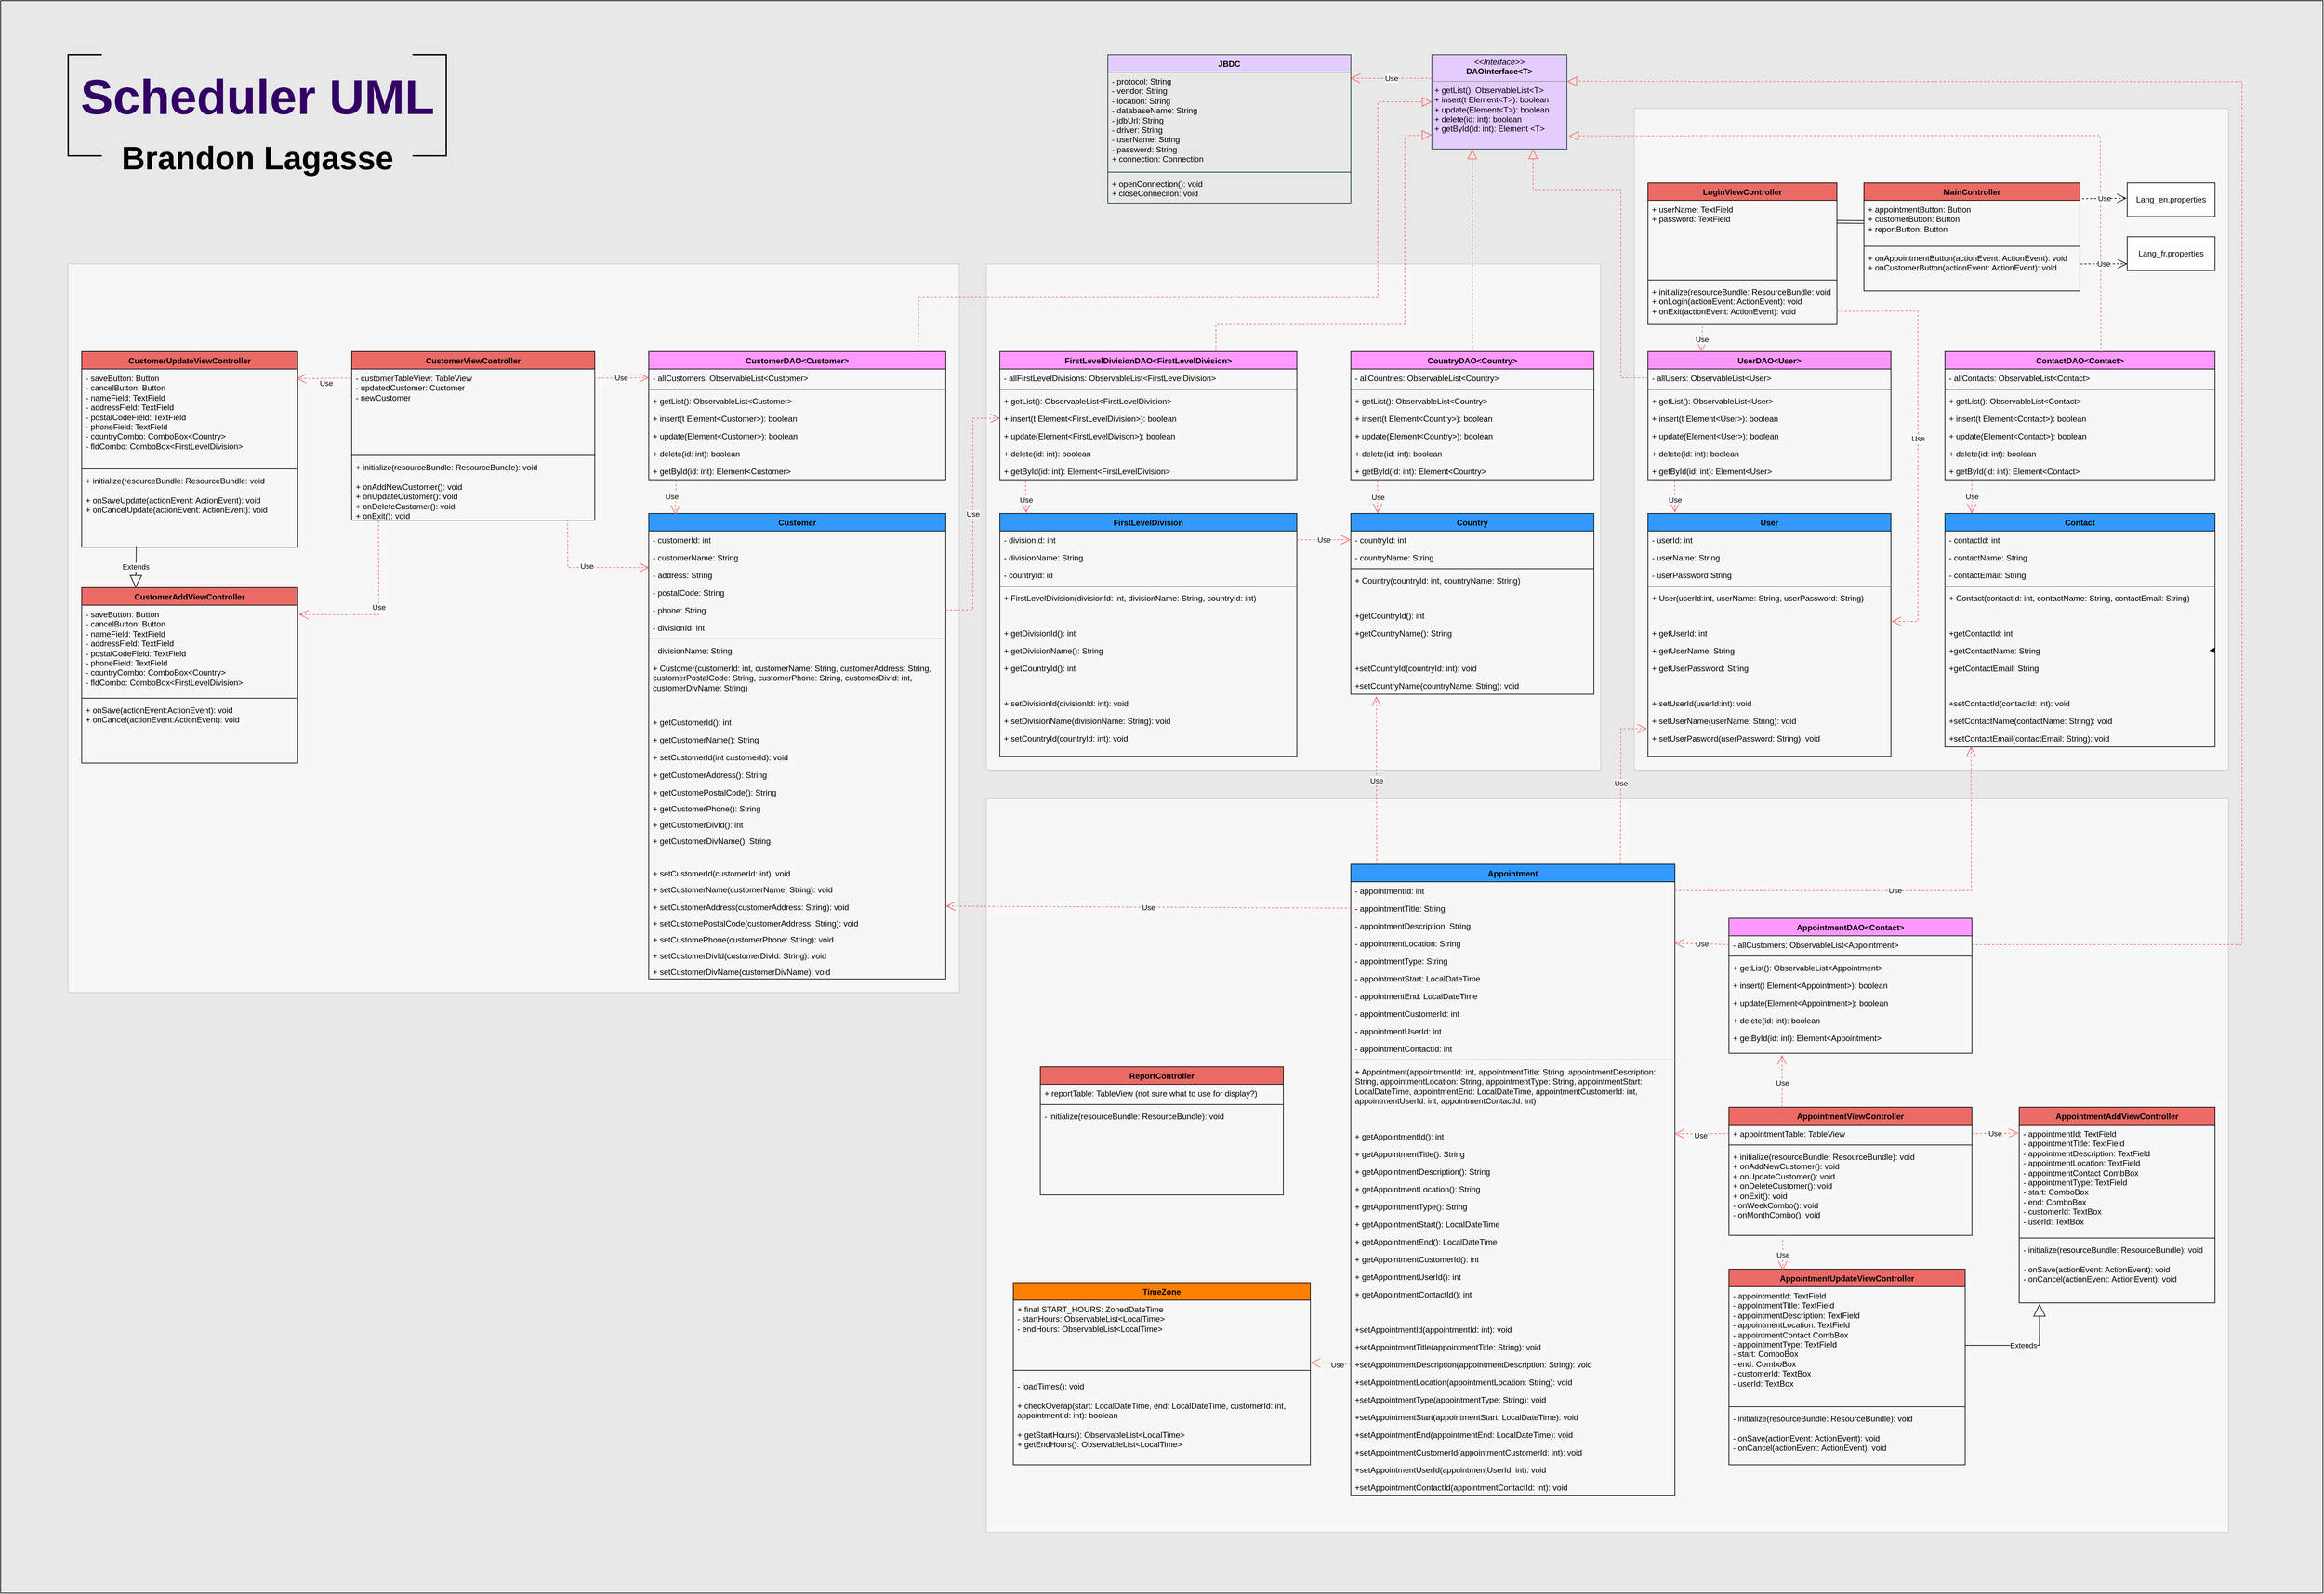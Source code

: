 <mxfile version="23.1.7" type="github">
  <diagram name="Page-1" id="9f46799a-70d6-7492-0946-bef42562c5a5">
    <mxGraphModel dx="4039" dy="-923" grid="1" gridSize="10" guides="1" tooltips="1" connect="1" arrows="1" fold="1" page="1" pageScale="1" pageWidth="1100" pageHeight="850" background="none" math="0" shadow="0">
      <root>
        <mxCell id="0" />
        <mxCell id="1" parent="0" />
        <mxCell id="4fu64irOgJYzqdShPqIs-146" value="" style="verticalLabelPosition=bottom;verticalAlign=top;html=1;shape=mxgraph.basic.rect;fillColor2=none;strokeWidth=1;size=20;indent=5;fillColor=#E8E8E8;" parent="1" vertex="1">
          <mxGeometry x="-1160" y="1840" width="3440" height="2360" as="geometry" />
        </mxCell>
        <mxCell id="jmaZK69n8vFZVDpIt6BC-13" value="" style="verticalLabelPosition=bottom;verticalAlign=top;html=1;shape=mxgraph.basic.rect;fillColor2=none;strokeWidth=1;size=20;indent=5;fillColor=#F7F7F7;strokeColor=#CCCCCC;movable=1;resizable=1;rotatable=1;deletable=1;editable=1;locked=0;connectable=1;" vertex="1" parent="1">
          <mxGeometry x="300" y="3023" width="1840" height="1087" as="geometry" />
        </mxCell>
        <mxCell id="4fu64irOgJYzqdShPqIs-144" value="" style="verticalLabelPosition=bottom;verticalAlign=top;html=1;shape=mxgraph.basic.rect;fillColor2=none;strokeWidth=1;size=20;indent=5;fillColor=#F7F7F7;strokeColor=#CCCCCC;movable=1;resizable=1;rotatable=1;deletable=1;editable=1;locked=0;connectable=1;" parent="1" vertex="1">
          <mxGeometry x="1260" y="2000" width="880" height="980" as="geometry" />
        </mxCell>
        <mxCell id="4fu64irOgJYzqdShPqIs-143" value="" style="verticalLabelPosition=bottom;verticalAlign=top;html=1;shape=mxgraph.basic.rect;fillColor2=none;strokeWidth=1;size=20;indent=5;fillColor=#F7F7F7;strokeColor=#CCCCCC;movable=1;resizable=1;rotatable=1;deletable=1;editable=1;locked=0;connectable=1;" parent="1" vertex="1">
          <mxGeometry x="300" y="2230" width="910" height="750" as="geometry" />
        </mxCell>
        <mxCell id="4fu64irOgJYzqdShPqIs-141" value="" style="verticalLabelPosition=bottom;verticalAlign=top;html=1;shape=mxgraph.basic.rect;fillColor2=none;strokeWidth=1;size=20;indent=5;fillColor=#F7F7F7;strokeColor=#CCCCCC;movable=1;resizable=1;rotatable=1;deletable=1;editable=1;locked=0;connectable=1;" parent="1" vertex="1">
          <mxGeometry x="-1060" y="2230" width="1320" height="1080" as="geometry" />
        </mxCell>
        <mxCell id="oAobGgmq5hiNAL12d7sZ-1" value="Customer&lt;div&gt;&lt;br/&gt;&lt;/div&gt;" style="swimlane;fontStyle=1;align=center;verticalAlign=top;childLayout=stackLayout;horizontal=1;startSize=26;horizontalStack=0;resizeParent=1;resizeParentMax=0;resizeLast=0;collapsible=1;marginBottom=0;whiteSpace=wrap;html=1;fillColor=#3399FF;" parent="1" vertex="1">
          <mxGeometry x="-200" y="2600" width="440" height="690" as="geometry" />
        </mxCell>
        <mxCell id="oAobGgmq5hiNAL12d7sZ-2" value="- customerId: int" style="text;strokeColor=none;fillColor=none;align=left;verticalAlign=top;spacingLeft=4;spacingRight=4;overflow=hidden;rotatable=0;points=[[0,0.5],[1,0.5]];portConstraint=eastwest;whiteSpace=wrap;html=1;" parent="oAobGgmq5hiNAL12d7sZ-1" vertex="1">
          <mxGeometry y="26" width="440" height="26" as="geometry" />
        </mxCell>
        <mxCell id="oAobGgmq5hiNAL12d7sZ-8" value="- customerName: String" style="text;strokeColor=none;fillColor=none;align=left;verticalAlign=top;spacingLeft=4;spacingRight=4;overflow=hidden;rotatable=0;points=[[0,0.5],[1,0.5]];portConstraint=eastwest;whiteSpace=wrap;html=1;" parent="oAobGgmq5hiNAL12d7sZ-1" vertex="1">
          <mxGeometry y="52" width="440" height="26" as="geometry" />
        </mxCell>
        <mxCell id="oAobGgmq5hiNAL12d7sZ-9" value="- address: String" style="text;strokeColor=none;fillColor=none;align=left;verticalAlign=top;spacingLeft=4;spacingRight=4;overflow=hidden;rotatable=0;points=[[0,0.5],[1,0.5]];portConstraint=eastwest;whiteSpace=wrap;html=1;" parent="oAobGgmq5hiNAL12d7sZ-1" vertex="1">
          <mxGeometry y="78" width="440" height="26" as="geometry" />
        </mxCell>
        <mxCell id="oAobGgmq5hiNAL12d7sZ-10" value="- postalCode: String" style="text;strokeColor=none;fillColor=none;align=left;verticalAlign=top;spacingLeft=4;spacingRight=4;overflow=hidden;rotatable=0;points=[[0,0.5],[1,0.5]];portConstraint=eastwest;whiteSpace=wrap;html=1;" parent="oAobGgmq5hiNAL12d7sZ-1" vertex="1">
          <mxGeometry y="104" width="440" height="26" as="geometry" />
        </mxCell>
        <mxCell id="oAobGgmq5hiNAL12d7sZ-11" value="- phone: String" style="text;strokeColor=none;fillColor=none;align=left;verticalAlign=top;spacingLeft=4;spacingRight=4;overflow=hidden;rotatable=0;points=[[0,0.5],[1,0.5]];portConstraint=eastwest;whiteSpace=wrap;html=1;" parent="oAobGgmq5hiNAL12d7sZ-1" vertex="1">
          <mxGeometry y="130" width="440" height="26" as="geometry" />
        </mxCell>
        <mxCell id="oAobGgmq5hiNAL12d7sZ-12" value="- divisionId: int" style="text;strokeColor=none;fillColor=none;align=left;verticalAlign=top;spacingLeft=4;spacingRight=4;overflow=hidden;rotatable=0;points=[[0,0.5],[1,0.5]];portConstraint=eastwest;whiteSpace=wrap;html=1;" parent="oAobGgmq5hiNAL12d7sZ-1" vertex="1">
          <mxGeometry y="156" width="440" height="26" as="geometry" />
        </mxCell>
        <mxCell id="oAobGgmq5hiNAL12d7sZ-3" value="" style="line;strokeWidth=1;fillColor=none;align=left;verticalAlign=middle;spacingTop=-1;spacingLeft=3;spacingRight=3;rotatable=0;labelPosition=right;points=[];portConstraint=eastwest;strokeColor=inherit;" parent="oAobGgmq5hiNAL12d7sZ-1" vertex="1">
          <mxGeometry y="182" width="440" height="8" as="geometry" />
        </mxCell>
        <mxCell id="oAobGgmq5hiNAL12d7sZ-13" value="- divisionName: String" style="text;strokeColor=none;fillColor=none;align=left;verticalAlign=top;spacingLeft=4;spacingRight=4;overflow=hidden;rotatable=0;points=[[0,0.5],[1,0.5]];portConstraint=eastwest;whiteSpace=wrap;html=1;" parent="oAobGgmq5hiNAL12d7sZ-1" vertex="1">
          <mxGeometry y="190" width="440" height="26" as="geometry" />
        </mxCell>
        <mxCell id="oAobGgmq5hiNAL12d7sZ-4" value="+ Customer(customerId: int, customerName: String, customerAddress: String, customerPostalCode: String, customerPhone: String, customerDivId: int, customerDivName: String)" style="text;strokeColor=none;fillColor=none;align=left;verticalAlign=top;spacingLeft=4;spacingRight=4;overflow=hidden;rotatable=0;points=[[0,0.5],[1,0.5]];portConstraint=eastwest;whiteSpace=wrap;html=1;" parent="oAobGgmq5hiNAL12d7sZ-1" vertex="1">
          <mxGeometry y="216" width="440" height="54" as="geometry" />
        </mxCell>
        <mxCell id="xxC8CCXD4AA7zzRw_g-T-57" value="&lt;div&gt;&lt;br/&gt;&lt;/div&gt;" style="text;strokeColor=none;fillColor=none;align=left;verticalAlign=top;spacingLeft=4;spacingRight=4;overflow=hidden;rotatable=0;points=[[0,0.5],[1,0.5]];portConstraint=eastwest;whiteSpace=wrap;html=1;" parent="oAobGgmq5hiNAL12d7sZ-1" vertex="1">
          <mxGeometry y="270" width="440" height="26" as="geometry" />
        </mxCell>
        <mxCell id="oAobGgmq5hiNAL12d7sZ-61" value="+ getCustomerId(): int" style="text;strokeColor=none;fillColor=none;align=left;verticalAlign=top;spacingLeft=4;spacingRight=4;overflow=hidden;rotatable=0;points=[[0,0.5],[1,0.5]];portConstraint=eastwest;whiteSpace=wrap;html=1;" parent="oAobGgmq5hiNAL12d7sZ-1" vertex="1">
          <mxGeometry y="296" width="440" height="26" as="geometry" />
        </mxCell>
        <mxCell id="oAobGgmq5hiNAL12d7sZ-44" value="+ getCustomerName(): String" style="text;strokeColor=none;fillColor=none;align=left;verticalAlign=top;spacingLeft=4;spacingRight=4;overflow=hidden;rotatable=0;points=[[0,0.5],[1,0.5]];portConstraint=eastwest;whiteSpace=wrap;html=1;" parent="oAobGgmq5hiNAL12d7sZ-1" vertex="1">
          <mxGeometry y="322" width="440" height="26" as="geometry" />
        </mxCell>
        <mxCell id="oAobGgmq5hiNAL12d7sZ-31" value="+ setCustomerId(int customerId): void" style="text;strokeColor=none;fillColor=none;align=left;verticalAlign=top;spacingLeft=4;spacingRight=4;overflow=hidden;rotatable=0;points=[[0,0.5],[1,0.5]];portConstraint=eastwest;whiteSpace=wrap;html=1;" parent="oAobGgmq5hiNAL12d7sZ-1" vertex="1">
          <mxGeometry y="348" width="440" height="26" as="geometry" />
        </mxCell>
        <mxCell id="oAobGgmq5hiNAL12d7sZ-47" value="+ getCustomerAddress(): String&lt;div&gt;&lt;br&gt;&lt;/div&gt;" style="text;strokeColor=none;fillColor=none;align=left;verticalAlign=top;spacingLeft=4;spacingRight=4;overflow=hidden;rotatable=0;points=[[0,0.5],[1,0.5]];portConstraint=eastwest;whiteSpace=wrap;html=1;" parent="oAobGgmq5hiNAL12d7sZ-1" vertex="1">
          <mxGeometry y="374" width="440" height="26" as="geometry" />
        </mxCell>
        <mxCell id="oAobGgmq5hiNAL12d7sZ-50" value="+ getCustomePostalCode(): String&lt;div&gt;&lt;br&gt;&lt;/div&gt;" style="text;strokeColor=none;fillColor=none;align=left;verticalAlign=top;spacingLeft=4;spacingRight=4;overflow=hidden;rotatable=0;points=[[0,0.5],[1,0.5]];portConstraint=eastwest;whiteSpace=wrap;html=1;" parent="oAobGgmq5hiNAL12d7sZ-1" vertex="1">
          <mxGeometry y="400" width="440" height="24" as="geometry" />
        </mxCell>
        <mxCell id="oAobGgmq5hiNAL12d7sZ-53" value="+ getCustomerPhone(): String&lt;div&gt;&lt;br&gt;&lt;/div&gt;" style="text;strokeColor=none;fillColor=none;align=left;verticalAlign=top;spacingLeft=4;spacingRight=4;overflow=hidden;rotatable=0;points=[[0,0.5],[1,0.5]];portConstraint=eastwest;whiteSpace=wrap;html=1;" parent="oAobGgmq5hiNAL12d7sZ-1" vertex="1">
          <mxGeometry y="424" width="440" height="24" as="geometry" />
        </mxCell>
        <mxCell id="oAobGgmq5hiNAL12d7sZ-54" value="+ getCustomerDivId(): int&lt;br&gt;&lt;br&gt;&lt;div&gt;&lt;br&gt;&lt;/div&gt;" style="text;strokeColor=none;fillColor=none;align=left;verticalAlign=top;spacingLeft=4;spacingRight=4;overflow=hidden;rotatable=0;points=[[0,0.5],[1,0.5]];portConstraint=eastwest;whiteSpace=wrap;html=1;" parent="oAobGgmq5hiNAL12d7sZ-1" vertex="1">
          <mxGeometry y="448" width="440" height="24" as="geometry" />
        </mxCell>
        <mxCell id="oAobGgmq5hiNAL12d7sZ-55" value="+ getCustomerDivName(): String&lt;br&gt;&lt;br&gt;&lt;div&gt;&lt;br&gt;&lt;/div&gt;" style="text;strokeColor=none;fillColor=none;align=left;verticalAlign=top;spacingLeft=4;spacingRight=4;overflow=hidden;rotatable=0;points=[[0,0.5],[1,0.5]];portConstraint=eastwest;whiteSpace=wrap;html=1;" parent="oAobGgmq5hiNAL12d7sZ-1" vertex="1">
          <mxGeometry y="472" width="440" height="24" as="geometry" />
        </mxCell>
        <mxCell id="oAobGgmq5hiNAL12d7sZ-56" value="&lt;br&gt;&lt;div&gt;&lt;br&gt;&lt;/div&gt;" style="text;strokeColor=none;fillColor=none;align=left;verticalAlign=top;spacingLeft=4;spacingRight=4;overflow=hidden;rotatable=0;points=[[0,0.5],[1,0.5]];portConstraint=eastwest;whiteSpace=wrap;html=1;" parent="oAobGgmq5hiNAL12d7sZ-1" vertex="1">
          <mxGeometry y="496" width="440" height="24" as="geometry" />
        </mxCell>
        <mxCell id="oAobGgmq5hiNAL12d7sZ-57" value="+ setCustomerId(customerId: int): void" style="text;strokeColor=none;fillColor=none;align=left;verticalAlign=top;spacingLeft=4;spacingRight=4;overflow=hidden;rotatable=0;points=[[0,0.5],[1,0.5]];portConstraint=eastwest;whiteSpace=wrap;html=1;" parent="oAobGgmq5hiNAL12d7sZ-1" vertex="1">
          <mxGeometry y="520" width="440" height="24" as="geometry" />
        </mxCell>
        <mxCell id="oAobGgmq5hiNAL12d7sZ-45" value="+ setCustomerName(customerName: String): void&lt;div&gt;&lt;br&gt;&lt;/div&gt;" style="text;strokeColor=none;fillColor=none;align=left;verticalAlign=top;spacingLeft=4;spacingRight=4;overflow=hidden;rotatable=0;points=[[0,0.5],[1,0.5]];portConstraint=eastwest;whiteSpace=wrap;html=1;" parent="oAobGgmq5hiNAL12d7sZ-1" vertex="1">
          <mxGeometry y="544" width="440" height="26" as="geometry" />
        </mxCell>
        <mxCell id="oAobGgmq5hiNAL12d7sZ-48" value="+ setCustomerAddress(customerAddress: String): void&lt;div&gt;&lt;br&gt;&lt;/div&gt;" style="text;strokeColor=none;fillColor=none;align=left;verticalAlign=top;spacingLeft=4;spacingRight=4;overflow=hidden;rotatable=0;points=[[0,0.5],[1,0.5]];portConstraint=eastwest;whiteSpace=wrap;html=1;" parent="oAobGgmq5hiNAL12d7sZ-1" vertex="1">
          <mxGeometry y="570" width="440" height="24" as="geometry" />
        </mxCell>
        <mxCell id="oAobGgmq5hiNAL12d7sZ-52" value="+ setCustomePostalCode(customerAddress: String): void&lt;div&gt;&lt;br&gt;&lt;/div&gt;" style="text;strokeColor=none;fillColor=none;align=left;verticalAlign=top;spacingLeft=4;spacingRight=4;overflow=hidden;rotatable=0;points=[[0,0.5],[1,0.5]];portConstraint=eastwest;whiteSpace=wrap;html=1;" parent="oAobGgmq5hiNAL12d7sZ-1" vertex="1">
          <mxGeometry y="594" width="440" height="24" as="geometry" />
        </mxCell>
        <mxCell id="oAobGgmq5hiNAL12d7sZ-58" value="+ setCustomePhone(customerPhone: String): void&lt;div&gt;&lt;br&gt;&lt;/div&gt;" style="text;strokeColor=none;fillColor=none;align=left;verticalAlign=top;spacingLeft=4;spacingRight=4;overflow=hidden;rotatable=0;points=[[0,0.5],[1,0.5]];portConstraint=eastwest;whiteSpace=wrap;html=1;" parent="oAobGgmq5hiNAL12d7sZ-1" vertex="1">
          <mxGeometry y="618" width="440" height="24" as="geometry" />
        </mxCell>
        <mxCell id="oAobGgmq5hiNAL12d7sZ-59" value="+ setCustomerDivId(customerDivId: String): void" style="text;strokeColor=none;fillColor=none;align=left;verticalAlign=top;spacingLeft=4;spacingRight=4;overflow=hidden;rotatable=0;points=[[0,0.5],[1,0.5]];portConstraint=eastwest;whiteSpace=wrap;html=1;" parent="oAobGgmq5hiNAL12d7sZ-1" vertex="1">
          <mxGeometry y="642" width="440" height="24" as="geometry" />
        </mxCell>
        <mxCell id="oAobGgmq5hiNAL12d7sZ-60" value="+ setCustomerDivName(customerDivName): void" style="text;strokeColor=none;fillColor=none;align=left;verticalAlign=top;spacingLeft=4;spacingRight=4;overflow=hidden;rotatable=0;points=[[0,0.5],[1,0.5]];portConstraint=eastwest;whiteSpace=wrap;html=1;" parent="oAobGgmq5hiNAL12d7sZ-1" vertex="1">
          <mxGeometry y="666" width="440" height="24" as="geometry" />
        </mxCell>
        <mxCell id="oAobGgmq5hiNAL12d7sZ-72" value="Appointment" style="swimlane;fontStyle=1;align=center;verticalAlign=top;childLayout=stackLayout;horizontal=1;startSize=26;horizontalStack=0;resizeParent=1;resizeParentMax=0;resizeLast=0;collapsible=1;marginBottom=0;whiteSpace=wrap;html=1;fillColor=#3399FF;" parent="1" vertex="1">
          <mxGeometry x="840" y="3120" width="480" height="936" as="geometry" />
        </mxCell>
        <mxCell id="oAobGgmq5hiNAL12d7sZ-73" value="- appointmentId: int&lt;div&gt;&lt;br&gt;&lt;/div&gt;" style="text;strokeColor=none;fillColor=none;align=left;verticalAlign=top;spacingLeft=4;spacingRight=4;overflow=hidden;rotatable=0;points=[[0,0.5],[1,0.5]];portConstraint=eastwest;whiteSpace=wrap;html=1;" parent="oAobGgmq5hiNAL12d7sZ-72" vertex="1">
          <mxGeometry y="26" width="480" height="26" as="geometry" />
        </mxCell>
        <mxCell id="oAobGgmq5hiNAL12d7sZ-82" value="- appointmentTitle: String" style="text;strokeColor=none;fillColor=none;align=left;verticalAlign=top;spacingLeft=4;spacingRight=4;overflow=hidden;rotatable=0;points=[[0,0.5],[1,0.5]];portConstraint=eastwest;whiteSpace=wrap;html=1;" parent="oAobGgmq5hiNAL12d7sZ-72" vertex="1">
          <mxGeometry y="52" width="480" height="26" as="geometry" />
        </mxCell>
        <mxCell id="xxC8CCXD4AA7zzRw_g-T-1" value="- appointmentDescription: String" style="text;strokeColor=none;fillColor=none;align=left;verticalAlign=top;spacingLeft=4;spacingRight=4;overflow=hidden;rotatable=0;points=[[0,0.5],[1,0.5]];portConstraint=eastwest;whiteSpace=wrap;html=1;" parent="oAobGgmq5hiNAL12d7sZ-72" vertex="1">
          <mxGeometry y="78" width="480" height="26" as="geometry" />
        </mxCell>
        <mxCell id="xxC8CCXD4AA7zzRw_g-T-2" value="- appointmentLocation: String" style="text;strokeColor=none;fillColor=none;align=left;verticalAlign=top;spacingLeft=4;spacingRight=4;overflow=hidden;rotatable=0;points=[[0,0.5],[1,0.5]];portConstraint=eastwest;whiteSpace=wrap;html=1;" parent="oAobGgmq5hiNAL12d7sZ-72" vertex="1">
          <mxGeometry y="104" width="480" height="26" as="geometry" />
        </mxCell>
        <mxCell id="xxC8CCXD4AA7zzRw_g-T-4" value="- appointmentType: String" style="text;strokeColor=none;fillColor=none;align=left;verticalAlign=top;spacingLeft=4;spacingRight=4;overflow=hidden;rotatable=0;points=[[0,0.5],[1,0.5]];portConstraint=eastwest;whiteSpace=wrap;html=1;" parent="oAobGgmq5hiNAL12d7sZ-72" vertex="1">
          <mxGeometry y="130" width="480" height="26" as="geometry" />
        </mxCell>
        <mxCell id="xxC8CCXD4AA7zzRw_g-T-5" value="- appointmentStart: LocalDateTime" style="text;strokeColor=none;fillColor=none;align=left;verticalAlign=top;spacingLeft=4;spacingRight=4;overflow=hidden;rotatable=0;points=[[0,0.5],[1,0.5]];portConstraint=eastwest;whiteSpace=wrap;html=1;" parent="oAobGgmq5hiNAL12d7sZ-72" vertex="1">
          <mxGeometry y="156" width="480" height="26" as="geometry" />
        </mxCell>
        <mxCell id="xxC8CCXD4AA7zzRw_g-T-6" value="- appointmentEnd: LocalDateTime" style="text;strokeColor=none;fillColor=none;align=left;verticalAlign=top;spacingLeft=4;spacingRight=4;overflow=hidden;rotatable=0;points=[[0,0.5],[1,0.5]];portConstraint=eastwest;whiteSpace=wrap;html=1;" parent="oAobGgmq5hiNAL12d7sZ-72" vertex="1">
          <mxGeometry y="182" width="480" height="26" as="geometry" />
        </mxCell>
        <mxCell id="xxC8CCXD4AA7zzRw_g-T-7" value="- appointmentCustomerId: int" style="text;strokeColor=none;fillColor=none;align=left;verticalAlign=top;spacingLeft=4;spacingRight=4;overflow=hidden;rotatable=0;points=[[0,0.5],[1,0.5]];portConstraint=eastwest;whiteSpace=wrap;html=1;" parent="oAobGgmq5hiNAL12d7sZ-72" vertex="1">
          <mxGeometry y="208" width="480" height="26" as="geometry" />
        </mxCell>
        <mxCell id="xxC8CCXD4AA7zzRw_g-T-8" value="- appointmentUserId: int" style="text;strokeColor=none;fillColor=none;align=left;verticalAlign=top;spacingLeft=4;spacingRight=4;overflow=hidden;rotatable=0;points=[[0,0.5],[1,0.5]];portConstraint=eastwest;whiteSpace=wrap;html=1;" parent="oAobGgmq5hiNAL12d7sZ-72" vertex="1">
          <mxGeometry y="234" width="480" height="26" as="geometry" />
        </mxCell>
        <mxCell id="xxC8CCXD4AA7zzRw_g-T-9" value="- appointmentContactId: int" style="text;strokeColor=none;fillColor=none;align=left;verticalAlign=top;spacingLeft=4;spacingRight=4;overflow=hidden;rotatable=0;points=[[0,0.5],[1,0.5]];portConstraint=eastwest;whiteSpace=wrap;html=1;" parent="oAobGgmq5hiNAL12d7sZ-72" vertex="1">
          <mxGeometry y="260" width="480" height="26" as="geometry" />
        </mxCell>
        <mxCell id="oAobGgmq5hiNAL12d7sZ-74" value="" style="line;strokeWidth=1;fillColor=none;align=left;verticalAlign=middle;spacingTop=-1;spacingLeft=3;spacingRight=3;rotatable=0;labelPosition=right;points=[];portConstraint=eastwest;strokeColor=inherit;" parent="oAobGgmq5hiNAL12d7sZ-72" vertex="1">
          <mxGeometry y="286" width="480" height="8" as="geometry" />
        </mxCell>
        <mxCell id="oAobGgmq5hiNAL12d7sZ-75" value="+ Appointment(appointmentId: int, appointmentTitle: String, appointmentDescription: String, appointmentLocation: String, appointmentType: String, appointmentStart: LocalDateTime, appointmentEnd: LocalDateTime, appointmentCustomerId: int, appointmentUserId: int, appointmentContactId: int)" style="text;strokeColor=none;fillColor=none;align=left;verticalAlign=top;spacingLeft=4;spacingRight=4;overflow=hidden;rotatable=0;points=[[0,0.5],[1,0.5]];portConstraint=eastwest;whiteSpace=wrap;html=1;" parent="oAobGgmq5hiNAL12d7sZ-72" vertex="1">
          <mxGeometry y="294" width="480" height="96" as="geometry" />
        </mxCell>
        <mxCell id="xxC8CCXD4AA7zzRw_g-T-16" value="+ getAppointmentId(): int" style="text;strokeColor=none;fillColor=none;align=left;verticalAlign=top;spacingLeft=4;spacingRight=4;overflow=hidden;rotatable=0;points=[[0,0.5],[1,0.5]];portConstraint=eastwest;whiteSpace=wrap;html=1;" parent="oAobGgmq5hiNAL12d7sZ-72" vertex="1">
          <mxGeometry y="390" width="480" height="26" as="geometry" />
        </mxCell>
        <mxCell id="xxC8CCXD4AA7zzRw_g-T-17" value="+ getAppointmentTitle(): String" style="text;strokeColor=none;fillColor=none;align=left;verticalAlign=top;spacingLeft=4;spacingRight=4;overflow=hidden;rotatable=0;points=[[0,0.5],[1,0.5]];portConstraint=eastwest;whiteSpace=wrap;html=1;" parent="oAobGgmq5hiNAL12d7sZ-72" vertex="1">
          <mxGeometry y="416" width="480" height="26" as="geometry" />
        </mxCell>
        <mxCell id="xxC8CCXD4AA7zzRw_g-T-18" value="+ getAppointmentDescription(): String" style="text;strokeColor=none;fillColor=none;align=left;verticalAlign=top;spacingLeft=4;spacingRight=4;overflow=hidden;rotatable=0;points=[[0,0.5],[1,0.5]];portConstraint=eastwest;whiteSpace=wrap;html=1;" parent="oAobGgmq5hiNAL12d7sZ-72" vertex="1">
          <mxGeometry y="442" width="480" height="26" as="geometry" />
        </mxCell>
        <mxCell id="xxC8CCXD4AA7zzRw_g-T-19" value="+ getAppointmentLocation(): String" style="text;strokeColor=none;fillColor=none;align=left;verticalAlign=top;spacingLeft=4;spacingRight=4;overflow=hidden;rotatable=0;points=[[0,0.5],[1,0.5]];portConstraint=eastwest;whiteSpace=wrap;html=1;" parent="oAobGgmq5hiNAL12d7sZ-72" vertex="1">
          <mxGeometry y="468" width="480" height="26" as="geometry" />
        </mxCell>
        <mxCell id="xxC8CCXD4AA7zzRw_g-T-20" value="+ getAppointmentType(): String" style="text;strokeColor=none;fillColor=none;align=left;verticalAlign=top;spacingLeft=4;spacingRight=4;overflow=hidden;rotatable=0;points=[[0,0.5],[1,0.5]];portConstraint=eastwest;whiteSpace=wrap;html=1;" parent="oAobGgmq5hiNAL12d7sZ-72" vertex="1">
          <mxGeometry y="494" width="480" height="26" as="geometry" />
        </mxCell>
        <mxCell id="xxC8CCXD4AA7zzRw_g-T-21" value="+ getAppointmentStart(): LocalDateTime" style="text;strokeColor=none;fillColor=none;align=left;verticalAlign=top;spacingLeft=4;spacingRight=4;overflow=hidden;rotatable=0;points=[[0,0.5],[1,0.5]];portConstraint=eastwest;whiteSpace=wrap;html=1;" parent="oAobGgmq5hiNAL12d7sZ-72" vertex="1">
          <mxGeometry y="520" width="480" height="26" as="geometry" />
        </mxCell>
        <mxCell id="xxC8CCXD4AA7zzRw_g-T-22" value="+ getAppointmentEnd(): LocalDateTime" style="text;strokeColor=none;fillColor=none;align=left;verticalAlign=top;spacingLeft=4;spacingRight=4;overflow=hidden;rotatable=0;points=[[0,0.5],[1,0.5]];portConstraint=eastwest;whiteSpace=wrap;html=1;" parent="oAobGgmq5hiNAL12d7sZ-72" vertex="1">
          <mxGeometry y="546" width="480" height="26" as="geometry" />
        </mxCell>
        <mxCell id="xxC8CCXD4AA7zzRw_g-T-23" value="+ getAppointmentCustomerId(): int" style="text;strokeColor=none;fillColor=none;align=left;verticalAlign=top;spacingLeft=4;spacingRight=4;overflow=hidden;rotatable=0;points=[[0,0.5],[1,0.5]];portConstraint=eastwest;whiteSpace=wrap;html=1;" parent="oAobGgmq5hiNAL12d7sZ-72" vertex="1">
          <mxGeometry y="572" width="480" height="26" as="geometry" />
        </mxCell>
        <mxCell id="xxC8CCXD4AA7zzRw_g-T-24" value="+ getAppointmentUserId(): int" style="text;strokeColor=none;fillColor=none;align=left;verticalAlign=top;spacingLeft=4;spacingRight=4;overflow=hidden;rotatable=0;points=[[0,0.5],[1,0.5]];portConstraint=eastwest;whiteSpace=wrap;html=1;" parent="oAobGgmq5hiNAL12d7sZ-72" vertex="1">
          <mxGeometry y="598" width="480" height="26" as="geometry" />
        </mxCell>
        <mxCell id="xxC8CCXD4AA7zzRw_g-T-25" value="+ getAppointmentContactId(): int" style="text;strokeColor=none;fillColor=none;align=left;verticalAlign=top;spacingLeft=4;spacingRight=4;overflow=hidden;rotatable=0;points=[[0,0.5],[1,0.5]];portConstraint=eastwest;whiteSpace=wrap;html=1;" parent="oAobGgmq5hiNAL12d7sZ-72" vertex="1">
          <mxGeometry y="624" width="480" height="26" as="geometry" />
        </mxCell>
        <mxCell id="xxC8CCXD4AA7zzRw_g-T-26" value="&lt;div&gt;&lt;br/&gt;&lt;/div&gt;" style="text;strokeColor=none;fillColor=none;align=left;verticalAlign=top;spacingLeft=4;spacingRight=4;overflow=hidden;rotatable=0;points=[[0,0.5],[1,0.5]];portConstraint=eastwest;whiteSpace=wrap;html=1;" parent="oAobGgmq5hiNAL12d7sZ-72" vertex="1">
          <mxGeometry y="650" width="480" height="26" as="geometry" />
        </mxCell>
        <mxCell id="xxC8CCXD4AA7zzRw_g-T-27" value="&lt;div&gt;+setAppointmentId(appointmentId: int): void&lt;/div&gt;" style="text;strokeColor=none;fillColor=none;align=left;verticalAlign=top;spacingLeft=4;spacingRight=4;overflow=hidden;rotatable=0;points=[[0,0.5],[1,0.5]];portConstraint=eastwest;whiteSpace=wrap;html=1;" parent="oAobGgmq5hiNAL12d7sZ-72" vertex="1">
          <mxGeometry y="676" width="480" height="26" as="geometry" />
        </mxCell>
        <mxCell id="xxC8CCXD4AA7zzRw_g-T-29" value="&lt;div&gt;+setAppointmentTitle(appointmentTitle: String): void&lt;/div&gt;" style="text;strokeColor=none;fillColor=none;align=left;verticalAlign=top;spacingLeft=4;spacingRight=4;overflow=hidden;rotatable=0;points=[[0,0.5],[1,0.5]];portConstraint=eastwest;whiteSpace=wrap;html=1;" parent="oAobGgmq5hiNAL12d7sZ-72" vertex="1">
          <mxGeometry y="702" width="480" height="26" as="geometry" />
        </mxCell>
        <mxCell id="xxC8CCXD4AA7zzRw_g-T-30" value="&lt;div&gt;+setAppointmentDescription(appointmentDescription: String): void&lt;/div&gt;" style="text;strokeColor=none;fillColor=none;align=left;verticalAlign=top;spacingLeft=4;spacingRight=4;overflow=hidden;rotatable=0;points=[[0,0.5],[1,0.5]];portConstraint=eastwest;whiteSpace=wrap;html=1;" parent="oAobGgmq5hiNAL12d7sZ-72" vertex="1">
          <mxGeometry y="728" width="480" height="26" as="geometry" />
        </mxCell>
        <mxCell id="xxC8CCXD4AA7zzRw_g-T-31" value="&lt;div&gt;+setAppointmentLocation(appointmentLocation: String): void&lt;/div&gt;" style="text;strokeColor=none;fillColor=none;align=left;verticalAlign=top;spacingLeft=4;spacingRight=4;overflow=hidden;rotatable=0;points=[[0,0.5],[1,0.5]];portConstraint=eastwest;whiteSpace=wrap;html=1;" parent="oAobGgmq5hiNAL12d7sZ-72" vertex="1">
          <mxGeometry y="754" width="480" height="26" as="geometry" />
        </mxCell>
        <mxCell id="xxC8CCXD4AA7zzRw_g-T-32" value="&lt;div&gt;+setAppointmentType(appointmentType: String): void&lt;/div&gt;" style="text;strokeColor=none;fillColor=none;align=left;verticalAlign=top;spacingLeft=4;spacingRight=4;overflow=hidden;rotatable=0;points=[[0,0.5],[1,0.5]];portConstraint=eastwest;whiteSpace=wrap;html=1;" parent="oAobGgmq5hiNAL12d7sZ-72" vertex="1">
          <mxGeometry y="780" width="480" height="26" as="geometry" />
        </mxCell>
        <mxCell id="xxC8CCXD4AA7zzRw_g-T-33" value="&lt;div&gt;+setAppointmentStart(appointmentStart: LocalDateTime): void&lt;/div&gt;" style="text;strokeColor=none;fillColor=none;align=left;verticalAlign=top;spacingLeft=4;spacingRight=4;overflow=hidden;rotatable=0;points=[[0,0.5],[1,0.5]];portConstraint=eastwest;whiteSpace=wrap;html=1;" parent="oAobGgmq5hiNAL12d7sZ-72" vertex="1">
          <mxGeometry y="806" width="480" height="26" as="geometry" />
        </mxCell>
        <mxCell id="xxC8CCXD4AA7zzRw_g-T-34" value="&lt;div&gt;+setAppointmentEnd(appointmentEnd: LocalDateTime): void&lt;/div&gt;" style="text;strokeColor=none;fillColor=none;align=left;verticalAlign=top;spacingLeft=4;spacingRight=4;overflow=hidden;rotatable=0;points=[[0,0.5],[1,0.5]];portConstraint=eastwest;whiteSpace=wrap;html=1;" parent="oAobGgmq5hiNAL12d7sZ-72" vertex="1">
          <mxGeometry y="832" width="480" height="26" as="geometry" />
        </mxCell>
        <mxCell id="xxC8CCXD4AA7zzRw_g-T-35" value="&lt;div&gt;+setAppointmentCustomerId(appointmentCustomerId: int): void&lt;/div&gt;" style="text;strokeColor=none;fillColor=none;align=left;verticalAlign=top;spacingLeft=4;spacingRight=4;overflow=hidden;rotatable=0;points=[[0,0.5],[1,0.5]];portConstraint=eastwest;whiteSpace=wrap;html=1;" parent="oAobGgmq5hiNAL12d7sZ-72" vertex="1">
          <mxGeometry y="858" width="480" height="26" as="geometry" />
        </mxCell>
        <mxCell id="xxC8CCXD4AA7zzRw_g-T-37" value="&lt;div&gt;+setAppointmentUserId(appointmentUserId: int): void&lt;/div&gt;" style="text;strokeColor=none;fillColor=none;align=left;verticalAlign=top;spacingLeft=4;spacingRight=4;overflow=hidden;rotatable=0;points=[[0,0.5],[1,0.5]];portConstraint=eastwest;whiteSpace=wrap;html=1;" parent="oAobGgmq5hiNAL12d7sZ-72" vertex="1">
          <mxGeometry y="884" width="480" height="26" as="geometry" />
        </mxCell>
        <mxCell id="xxC8CCXD4AA7zzRw_g-T-38" value="&lt;div&gt;+setAppointmentContactId(appointmentContactId: int): void&lt;/div&gt;" style="text;strokeColor=none;fillColor=none;align=left;verticalAlign=top;spacingLeft=4;spacingRight=4;overflow=hidden;rotatable=0;points=[[0,0.5],[1,0.5]];portConstraint=eastwest;whiteSpace=wrap;html=1;" parent="oAobGgmq5hiNAL12d7sZ-72" vertex="1">
          <mxGeometry y="910" width="480" height="26" as="geometry" />
        </mxCell>
        <mxCell id="xxC8CCXD4AA7zzRw_g-T-39" value="User" style="swimlane;fontStyle=1;align=center;verticalAlign=top;childLayout=stackLayout;horizontal=1;startSize=26;horizontalStack=0;resizeParent=1;resizeParentMax=0;resizeLast=0;collapsible=1;marginBottom=0;whiteSpace=wrap;html=1;fillColor=#3399FF;" parent="1" vertex="1">
          <mxGeometry x="1280" y="2600" width="360" height="360" as="geometry" />
        </mxCell>
        <mxCell id="xxC8CCXD4AA7zzRw_g-T-40" value="- userId: int" style="text;strokeColor=none;fillColor=none;align=left;verticalAlign=top;spacingLeft=4;spacingRight=4;overflow=hidden;rotatable=0;points=[[0,0.5],[1,0.5]];portConstraint=eastwest;whiteSpace=wrap;html=1;" parent="xxC8CCXD4AA7zzRw_g-T-39" vertex="1">
          <mxGeometry y="26" width="360" height="26" as="geometry" />
        </mxCell>
        <mxCell id="xxC8CCXD4AA7zzRw_g-T-45" value="- userName: String" style="text;strokeColor=none;fillColor=none;align=left;verticalAlign=top;spacingLeft=4;spacingRight=4;overflow=hidden;rotatable=0;points=[[0,0.5],[1,0.5]];portConstraint=eastwest;whiteSpace=wrap;html=1;" parent="xxC8CCXD4AA7zzRw_g-T-39" vertex="1">
          <mxGeometry y="52" width="360" height="26" as="geometry" />
        </mxCell>
        <mxCell id="xxC8CCXD4AA7zzRw_g-T-46" value="- userPassword String" style="text;strokeColor=none;fillColor=none;align=left;verticalAlign=top;spacingLeft=4;spacingRight=4;overflow=hidden;rotatable=0;points=[[0,0.5],[1,0.5]];portConstraint=eastwest;whiteSpace=wrap;html=1;" parent="xxC8CCXD4AA7zzRw_g-T-39" vertex="1">
          <mxGeometry y="78" width="360" height="26" as="geometry" />
        </mxCell>
        <mxCell id="xxC8CCXD4AA7zzRw_g-T-41" value="" style="line;strokeWidth=1;fillColor=none;align=left;verticalAlign=middle;spacingTop=-1;spacingLeft=3;spacingRight=3;rotatable=0;labelPosition=right;points=[];portConstraint=eastwest;strokeColor=inherit;" parent="xxC8CCXD4AA7zzRw_g-T-39" vertex="1">
          <mxGeometry y="104" width="360" height="8" as="geometry" />
        </mxCell>
        <mxCell id="xxC8CCXD4AA7zzRw_g-T-42" value="+ User(userId:int, userName: String, userPassword: String)" style="text;strokeColor=none;fillColor=none;align=left;verticalAlign=top;spacingLeft=4;spacingRight=4;overflow=hidden;rotatable=0;points=[[0,0.5],[1,0.5]];portConstraint=eastwest;whiteSpace=wrap;html=1;" parent="xxC8CCXD4AA7zzRw_g-T-39" vertex="1">
          <mxGeometry y="112" width="360" height="26" as="geometry" />
        </mxCell>
        <mxCell id="xxC8CCXD4AA7zzRw_g-T-53" value="&lt;div&gt;&lt;br/&gt;&lt;/div&gt;" style="text;strokeColor=none;fillColor=none;align=left;verticalAlign=top;spacingLeft=4;spacingRight=4;overflow=hidden;rotatable=0;points=[[0,0.5],[1,0.5]];portConstraint=eastwest;whiteSpace=wrap;html=1;" parent="xxC8CCXD4AA7zzRw_g-T-39" vertex="1">
          <mxGeometry y="138" width="360" height="26" as="geometry" />
        </mxCell>
        <mxCell id="xxC8CCXD4AA7zzRw_g-T-47" value="+ getUserId: int" style="text;strokeColor=none;fillColor=none;align=left;verticalAlign=top;spacingLeft=4;spacingRight=4;overflow=hidden;rotatable=0;points=[[0,0.5],[1,0.5]];portConstraint=eastwest;whiteSpace=wrap;html=1;" parent="xxC8CCXD4AA7zzRw_g-T-39" vertex="1">
          <mxGeometry y="164" width="360" height="26" as="geometry" />
        </mxCell>
        <mxCell id="xxC8CCXD4AA7zzRw_g-T-49" value="+ getUserName: String&amp;nbsp;" style="text;strokeColor=none;fillColor=none;align=left;verticalAlign=top;spacingLeft=4;spacingRight=4;overflow=hidden;rotatable=0;points=[[0,0.5],[1,0.5]];portConstraint=eastwest;whiteSpace=wrap;html=1;" parent="xxC8CCXD4AA7zzRw_g-T-39" vertex="1">
          <mxGeometry y="190" width="360" height="26" as="geometry" />
        </mxCell>
        <mxCell id="xxC8CCXD4AA7zzRw_g-T-50" value="+ getUserPassword: String&amp;nbsp;" style="text;strokeColor=none;fillColor=none;align=left;verticalAlign=top;spacingLeft=4;spacingRight=4;overflow=hidden;rotatable=0;points=[[0,0.5],[1,0.5]];portConstraint=eastwest;whiteSpace=wrap;html=1;" parent="xxC8CCXD4AA7zzRw_g-T-39" vertex="1">
          <mxGeometry y="216" width="360" height="26" as="geometry" />
        </mxCell>
        <mxCell id="xxC8CCXD4AA7zzRw_g-T-51" value="&lt;div&gt;&lt;br/&gt;&lt;/div&gt;" style="text;strokeColor=none;fillColor=none;align=left;verticalAlign=top;spacingLeft=4;spacingRight=4;overflow=hidden;rotatable=0;points=[[0,0.5],[1,0.5]];portConstraint=eastwest;whiteSpace=wrap;html=1;" parent="xxC8CCXD4AA7zzRw_g-T-39" vertex="1">
          <mxGeometry y="242" width="360" height="26" as="geometry" />
        </mxCell>
        <mxCell id="xxC8CCXD4AA7zzRw_g-T-52" value="&lt;div&gt;+ setUserId(userId:int): void&amp;nbsp;&lt;/div&gt;" style="text;strokeColor=none;fillColor=none;align=left;verticalAlign=top;spacingLeft=4;spacingRight=4;overflow=hidden;rotatable=0;points=[[0,0.5],[1,0.5]];portConstraint=eastwest;whiteSpace=wrap;html=1;" parent="xxC8CCXD4AA7zzRw_g-T-39" vertex="1">
          <mxGeometry y="268" width="360" height="26" as="geometry" />
        </mxCell>
        <mxCell id="xxC8CCXD4AA7zzRw_g-T-58" value="&lt;div&gt;+ setUserName(userName: String): void&amp;nbsp;&lt;/div&gt;" style="text;strokeColor=none;fillColor=none;align=left;verticalAlign=top;spacingLeft=4;spacingRight=4;overflow=hidden;rotatable=0;points=[[0,0.5],[1,0.5]];portConstraint=eastwest;whiteSpace=wrap;html=1;" parent="xxC8CCXD4AA7zzRw_g-T-39" vertex="1">
          <mxGeometry y="294" width="360" height="26" as="geometry" />
        </mxCell>
        <mxCell id="xxC8CCXD4AA7zzRw_g-T-59" value="&lt;div&gt;+ setUserPasword(userPassword: String): void&amp;nbsp;&lt;/div&gt;" style="text;strokeColor=none;fillColor=none;align=left;verticalAlign=top;spacingLeft=4;spacingRight=4;overflow=hidden;rotatable=0;points=[[0,0.5],[1,0.5]];portConstraint=eastwest;whiteSpace=wrap;html=1;" parent="xxC8CCXD4AA7zzRw_g-T-39" vertex="1">
          <mxGeometry y="320" width="360" height="40" as="geometry" />
        </mxCell>
        <mxCell id="xxC8CCXD4AA7zzRw_g-T-61" value="Contact" style="swimlane;fontStyle=1;align=center;verticalAlign=top;childLayout=stackLayout;horizontal=1;startSize=26;horizontalStack=0;resizeParent=1;resizeParentMax=0;resizeLast=0;collapsible=1;marginBottom=0;whiteSpace=wrap;html=1;fillColor=#3399FF;" parent="1" vertex="1">
          <mxGeometry x="1720" y="2600" width="400" height="346" as="geometry" />
        </mxCell>
        <mxCell id="xxC8CCXD4AA7zzRw_g-T-62" value="- contactId: int" style="text;strokeColor=none;fillColor=none;align=left;verticalAlign=top;spacingLeft=4;spacingRight=4;overflow=hidden;rotatable=0;points=[[0,0.5],[1,0.5]];portConstraint=eastwest;whiteSpace=wrap;html=1;" parent="xxC8CCXD4AA7zzRw_g-T-61" vertex="1">
          <mxGeometry y="26" width="400" height="26" as="geometry" />
        </mxCell>
        <mxCell id="xxC8CCXD4AA7zzRw_g-T-66" value="- contactName: String" style="text;strokeColor=none;fillColor=none;align=left;verticalAlign=top;spacingLeft=4;spacingRight=4;overflow=hidden;rotatable=0;points=[[0,0.5],[1,0.5]];portConstraint=eastwest;whiteSpace=wrap;html=1;" parent="xxC8CCXD4AA7zzRw_g-T-61" vertex="1">
          <mxGeometry y="52" width="400" height="26" as="geometry" />
        </mxCell>
        <mxCell id="xxC8CCXD4AA7zzRw_g-T-68" value="- contactEmail: String" style="text;strokeColor=none;fillColor=none;align=left;verticalAlign=top;spacingLeft=4;spacingRight=4;overflow=hidden;rotatable=0;points=[[0,0.5],[1,0.5]];portConstraint=eastwest;whiteSpace=wrap;html=1;" parent="xxC8CCXD4AA7zzRw_g-T-61" vertex="1">
          <mxGeometry y="78" width="400" height="26" as="geometry" />
        </mxCell>
        <mxCell id="xxC8CCXD4AA7zzRw_g-T-63" value="" style="line;strokeWidth=1;fillColor=none;align=left;verticalAlign=middle;spacingTop=-1;spacingLeft=3;spacingRight=3;rotatable=0;labelPosition=right;points=[];portConstraint=eastwest;strokeColor=inherit;" parent="xxC8CCXD4AA7zzRw_g-T-61" vertex="1">
          <mxGeometry y="104" width="400" height="8" as="geometry" />
        </mxCell>
        <mxCell id="xxC8CCXD4AA7zzRw_g-T-64" value="+ Contact(contactId: int, contactName: String, contactEmail: String)" style="text;strokeColor=none;fillColor=none;align=left;verticalAlign=top;spacingLeft=4;spacingRight=4;overflow=hidden;rotatable=0;points=[[0,0.5],[1,0.5]];portConstraint=eastwest;whiteSpace=wrap;html=1;" parent="xxC8CCXD4AA7zzRw_g-T-61" vertex="1">
          <mxGeometry y="112" width="400" height="26" as="geometry" />
        </mxCell>
        <mxCell id="xxC8CCXD4AA7zzRw_g-T-69" value="&lt;div&gt;&lt;br/&gt;&lt;/div&gt;" style="text;strokeColor=none;fillColor=none;align=left;verticalAlign=top;spacingLeft=4;spacingRight=4;overflow=hidden;rotatable=0;points=[[0,0.5],[1,0.5]];portConstraint=eastwest;whiteSpace=wrap;html=1;" parent="xxC8CCXD4AA7zzRw_g-T-61" vertex="1">
          <mxGeometry y="138" width="400" height="26" as="geometry" />
        </mxCell>
        <mxCell id="xxC8CCXD4AA7zzRw_g-T-70" value="&lt;div&gt;+getContactId: int&lt;/div&gt;" style="text;strokeColor=none;fillColor=none;align=left;verticalAlign=top;spacingLeft=4;spacingRight=4;overflow=hidden;rotatable=0;points=[[0,0.5],[1,0.5]];portConstraint=eastwest;whiteSpace=wrap;html=1;" parent="xxC8CCXD4AA7zzRw_g-T-61" vertex="1">
          <mxGeometry y="164" width="400" height="26" as="geometry" />
        </mxCell>
        <mxCell id="xxC8CCXD4AA7zzRw_g-T-71" value="&lt;div&gt;+getContactName: String&lt;/div&gt;" style="text;strokeColor=none;fillColor=none;align=left;verticalAlign=top;spacingLeft=4;spacingRight=4;overflow=hidden;rotatable=0;points=[[0,0.5],[1,0.5]];portConstraint=eastwest;whiteSpace=wrap;html=1;" parent="xxC8CCXD4AA7zzRw_g-T-61" vertex="1">
          <mxGeometry y="190" width="400" height="26" as="geometry" />
        </mxCell>
        <mxCell id="xxC8CCXD4AA7zzRw_g-T-72" value="+getContactEmail: String" style="text;strokeColor=none;fillColor=none;align=left;verticalAlign=top;spacingLeft=4;spacingRight=4;overflow=hidden;rotatable=0;points=[[0,0.5],[1,0.5]];portConstraint=eastwest;whiteSpace=wrap;html=1;" parent="xxC8CCXD4AA7zzRw_g-T-61" vertex="1">
          <mxGeometry y="216" width="400" height="26" as="geometry" />
        </mxCell>
        <mxCell id="xxC8CCXD4AA7zzRw_g-T-74" value="&lt;div&gt;&lt;br/&gt;&lt;/div&gt;" style="text;strokeColor=none;fillColor=none;align=left;verticalAlign=top;spacingLeft=4;spacingRight=4;overflow=hidden;rotatable=0;points=[[0,0.5],[1,0.5]];portConstraint=eastwest;whiteSpace=wrap;html=1;" parent="xxC8CCXD4AA7zzRw_g-T-61" vertex="1">
          <mxGeometry y="242" width="400" height="26" as="geometry" />
        </mxCell>
        <mxCell id="xxC8CCXD4AA7zzRw_g-T-75" value="+setContactId(contactId: int): void" style="text;strokeColor=none;fillColor=none;align=left;verticalAlign=top;spacingLeft=4;spacingRight=4;overflow=hidden;rotatable=0;points=[[0,0.5],[1,0.5]];portConstraint=eastwest;whiteSpace=wrap;html=1;" parent="xxC8CCXD4AA7zzRw_g-T-61" vertex="1">
          <mxGeometry y="268" width="400" height="26" as="geometry" />
        </mxCell>
        <mxCell id="xxC8CCXD4AA7zzRw_g-T-76" value="+setContactName(contactName: String): void" style="text;strokeColor=none;fillColor=none;align=left;verticalAlign=top;spacingLeft=4;spacingRight=4;overflow=hidden;rotatable=0;points=[[0,0.5],[1,0.5]];portConstraint=eastwest;whiteSpace=wrap;html=1;" parent="xxC8CCXD4AA7zzRw_g-T-61" vertex="1">
          <mxGeometry y="294" width="400" height="26" as="geometry" />
        </mxCell>
        <mxCell id="xxC8CCXD4AA7zzRw_g-T-77" value="+setContactEmail(contactEmail: String): void" style="text;strokeColor=none;fillColor=none;align=left;verticalAlign=top;spacingLeft=4;spacingRight=4;overflow=hidden;rotatable=0;points=[[0,0.5],[1,0.5]];portConstraint=eastwest;whiteSpace=wrap;html=1;" parent="xxC8CCXD4AA7zzRw_g-T-61" vertex="1">
          <mxGeometry y="320" width="400" height="26" as="geometry" />
        </mxCell>
        <mxCell id="4fu64irOgJYzqdShPqIs-132" style="edgeStyle=orthogonalEdgeStyle;rounded=0;orthogonalLoop=1;jettySize=auto;html=1;exitX=1;exitY=0.5;exitDx=0;exitDy=0;entryX=0.979;entryY=0.492;entryDx=0;entryDy=0;entryPerimeter=0;" parent="xxC8CCXD4AA7zzRw_g-T-61" source="xxC8CCXD4AA7zzRw_g-T-71" target="xxC8CCXD4AA7zzRw_g-T-71" edge="1">
          <mxGeometry relative="1" as="geometry" />
        </mxCell>
        <mxCell id="xxC8CCXD4AA7zzRw_g-T-78" value="Country" style="swimlane;fontStyle=1;align=center;verticalAlign=top;childLayout=stackLayout;horizontal=1;startSize=26;horizontalStack=0;resizeParent=1;resizeParentMax=0;resizeLast=0;collapsible=1;marginBottom=0;whiteSpace=wrap;html=1;fillColor=#3399FF;" parent="1" vertex="1">
          <mxGeometry x="840" y="2600" width="360" height="268" as="geometry" />
        </mxCell>
        <mxCell id="xxC8CCXD4AA7zzRw_g-T-79" value="- countryId: int" style="text;strokeColor=none;fillColor=none;align=left;verticalAlign=top;spacingLeft=4;spacingRight=4;overflow=hidden;rotatable=0;points=[[0,0.5],[1,0.5]];portConstraint=eastwest;whiteSpace=wrap;html=1;" parent="xxC8CCXD4AA7zzRw_g-T-78" vertex="1">
          <mxGeometry y="26" width="360" height="26" as="geometry" />
        </mxCell>
        <mxCell id="xxC8CCXD4AA7zzRw_g-T-82" value="- countryName: String" style="text;strokeColor=none;fillColor=none;align=left;verticalAlign=top;spacingLeft=4;spacingRight=4;overflow=hidden;rotatable=0;points=[[0,0.5],[1,0.5]];portConstraint=eastwest;whiteSpace=wrap;html=1;" parent="xxC8CCXD4AA7zzRw_g-T-78" vertex="1">
          <mxGeometry y="52" width="360" height="26" as="geometry" />
        </mxCell>
        <mxCell id="xxC8CCXD4AA7zzRw_g-T-80" value="" style="line;strokeWidth=1;fillColor=none;align=left;verticalAlign=middle;spacingTop=-1;spacingLeft=3;spacingRight=3;rotatable=0;labelPosition=right;points=[];portConstraint=eastwest;strokeColor=inherit;" parent="xxC8CCXD4AA7zzRw_g-T-78" vertex="1">
          <mxGeometry y="78" width="360" height="8" as="geometry" />
        </mxCell>
        <mxCell id="xxC8CCXD4AA7zzRw_g-T-81" value="+ Country(countryId: int, countryName: String)" style="text;strokeColor=none;fillColor=none;align=left;verticalAlign=top;spacingLeft=4;spacingRight=4;overflow=hidden;rotatable=0;points=[[0,0.5],[1,0.5]];portConstraint=eastwest;whiteSpace=wrap;html=1;" parent="xxC8CCXD4AA7zzRw_g-T-78" vertex="1">
          <mxGeometry y="86" width="360" height="26" as="geometry" />
        </mxCell>
        <mxCell id="xxC8CCXD4AA7zzRw_g-T-83" value="&lt;div&gt;&lt;br/&gt;&lt;/div&gt;" style="text;strokeColor=none;fillColor=none;align=left;verticalAlign=top;spacingLeft=4;spacingRight=4;overflow=hidden;rotatable=0;points=[[0,0.5],[1,0.5]];portConstraint=eastwest;whiteSpace=wrap;html=1;" parent="xxC8CCXD4AA7zzRw_g-T-78" vertex="1">
          <mxGeometry y="112" width="360" height="26" as="geometry" />
        </mxCell>
        <mxCell id="xxC8CCXD4AA7zzRw_g-T-84" value="&lt;div&gt;+getCountryId(): int&lt;/div&gt;" style="text;strokeColor=none;fillColor=none;align=left;verticalAlign=top;spacingLeft=4;spacingRight=4;overflow=hidden;rotatable=0;points=[[0,0.5],[1,0.5]];portConstraint=eastwest;whiteSpace=wrap;html=1;" parent="xxC8CCXD4AA7zzRw_g-T-78" vertex="1">
          <mxGeometry y="138" width="360" height="26" as="geometry" />
        </mxCell>
        <mxCell id="xxC8CCXD4AA7zzRw_g-T-85" value="+getCountryName(): String" style="text;strokeColor=none;fillColor=none;align=left;verticalAlign=top;spacingLeft=4;spacingRight=4;overflow=hidden;rotatable=0;points=[[0,0.5],[1,0.5]];portConstraint=eastwest;whiteSpace=wrap;html=1;" parent="xxC8CCXD4AA7zzRw_g-T-78" vertex="1">
          <mxGeometry y="164" width="360" height="26" as="geometry" />
        </mxCell>
        <mxCell id="xxC8CCXD4AA7zzRw_g-T-87" value="&lt;div&gt;&lt;br/&gt;&lt;/div&gt;" style="text;strokeColor=none;fillColor=none;align=left;verticalAlign=top;spacingLeft=4;spacingRight=4;overflow=hidden;rotatable=0;points=[[0,0.5],[1,0.5]];portConstraint=eastwest;whiteSpace=wrap;html=1;" parent="xxC8CCXD4AA7zzRw_g-T-78" vertex="1">
          <mxGeometry y="190" width="360" height="26" as="geometry" />
        </mxCell>
        <mxCell id="xxC8CCXD4AA7zzRw_g-T-88" value="&lt;div&gt;+setCountryId(countryId: int): void&lt;/div&gt;" style="text;strokeColor=none;fillColor=none;align=left;verticalAlign=top;spacingLeft=4;spacingRight=4;overflow=hidden;rotatable=0;points=[[0,0.5],[1,0.5]];portConstraint=eastwest;whiteSpace=wrap;html=1;" parent="xxC8CCXD4AA7zzRw_g-T-78" vertex="1">
          <mxGeometry y="216" width="360" height="26" as="geometry" />
        </mxCell>
        <mxCell id="xxC8CCXD4AA7zzRw_g-T-89" value="&lt;div&gt;+setCountryName(countryName: String): void&lt;/div&gt;" style="text;strokeColor=none;fillColor=none;align=left;verticalAlign=top;spacingLeft=4;spacingRight=4;overflow=hidden;rotatable=0;points=[[0,0.5],[1,0.5]];portConstraint=eastwest;whiteSpace=wrap;html=1;" parent="xxC8CCXD4AA7zzRw_g-T-78" vertex="1">
          <mxGeometry y="242" width="360" height="26" as="geometry" />
        </mxCell>
        <mxCell id="xxC8CCXD4AA7zzRw_g-T-90" value="FirstLevelDivision" style="swimlane;fontStyle=1;align=center;verticalAlign=top;childLayout=stackLayout;horizontal=1;startSize=26;horizontalStack=0;resizeParent=1;resizeParentMax=0;resizeLast=0;collapsible=1;marginBottom=0;whiteSpace=wrap;html=1;fillColor=#3399FF;" parent="1" vertex="1">
          <mxGeometry x="320" y="2600" width="440" height="360" as="geometry" />
        </mxCell>
        <mxCell id="xxC8CCXD4AA7zzRw_g-T-91" value="- divisionId: int" style="text;strokeColor=none;fillColor=none;align=left;verticalAlign=top;spacingLeft=4;spacingRight=4;overflow=hidden;rotatable=0;points=[[0,0.5],[1,0.5]];portConstraint=eastwest;whiteSpace=wrap;html=1;" parent="xxC8CCXD4AA7zzRw_g-T-90" vertex="1">
          <mxGeometry y="26" width="440" height="26" as="geometry" />
        </mxCell>
        <mxCell id="xxC8CCXD4AA7zzRw_g-T-94" value="- divisionName: String" style="text;strokeColor=none;fillColor=none;align=left;verticalAlign=top;spacingLeft=4;spacingRight=4;overflow=hidden;rotatable=0;points=[[0,0.5],[1,0.5]];portConstraint=eastwest;whiteSpace=wrap;html=1;" parent="xxC8CCXD4AA7zzRw_g-T-90" vertex="1">
          <mxGeometry y="52" width="440" height="26" as="geometry" />
        </mxCell>
        <mxCell id="xxC8CCXD4AA7zzRw_g-T-95" value="- countryId: id" style="text;strokeColor=none;fillColor=none;align=left;verticalAlign=top;spacingLeft=4;spacingRight=4;overflow=hidden;rotatable=0;points=[[0,0.5],[1,0.5]];portConstraint=eastwest;whiteSpace=wrap;html=1;" parent="xxC8CCXD4AA7zzRw_g-T-90" vertex="1">
          <mxGeometry y="78" width="440" height="26" as="geometry" />
        </mxCell>
        <mxCell id="xxC8CCXD4AA7zzRw_g-T-92" value="" style="line;strokeWidth=1;fillColor=none;align=left;verticalAlign=middle;spacingTop=-1;spacingLeft=3;spacingRight=3;rotatable=0;labelPosition=right;points=[];portConstraint=eastwest;strokeColor=inherit;" parent="xxC8CCXD4AA7zzRw_g-T-90" vertex="1">
          <mxGeometry y="104" width="440" height="8" as="geometry" />
        </mxCell>
        <mxCell id="xxC8CCXD4AA7zzRw_g-T-93" value="+ FirstLevelDivision(divisionId: int, divisionName: String, countryId: int)" style="text;strokeColor=none;fillColor=none;align=left;verticalAlign=top;spacingLeft=4;spacingRight=4;overflow=hidden;rotatable=0;points=[[0,0.5],[1,0.5]];portConstraint=eastwest;whiteSpace=wrap;html=1;" parent="xxC8CCXD4AA7zzRw_g-T-90" vertex="1">
          <mxGeometry y="112" width="440" height="26" as="geometry" />
        </mxCell>
        <mxCell id="xxC8CCXD4AA7zzRw_g-T-96" value="&lt;div&gt;&lt;br/&gt;&lt;/div&gt;" style="text;strokeColor=none;fillColor=none;align=left;verticalAlign=top;spacingLeft=4;spacingRight=4;overflow=hidden;rotatable=0;points=[[0,0.5],[1,0.5]];portConstraint=eastwest;whiteSpace=wrap;html=1;" parent="xxC8CCXD4AA7zzRw_g-T-90" vertex="1">
          <mxGeometry y="138" width="440" height="26" as="geometry" />
        </mxCell>
        <mxCell id="xxC8CCXD4AA7zzRw_g-T-97" value="&lt;div&gt;+ getDivisionId(): int&lt;/div&gt;" style="text;strokeColor=none;fillColor=none;align=left;verticalAlign=top;spacingLeft=4;spacingRight=4;overflow=hidden;rotatable=0;points=[[0,0.5],[1,0.5]];portConstraint=eastwest;whiteSpace=wrap;html=1;" parent="xxC8CCXD4AA7zzRw_g-T-90" vertex="1">
          <mxGeometry y="164" width="440" height="26" as="geometry" />
        </mxCell>
        <mxCell id="xxC8CCXD4AA7zzRw_g-T-98" value="&lt;div&gt;+ getDivisionName(): String&lt;/div&gt;" style="text;strokeColor=none;fillColor=none;align=left;verticalAlign=top;spacingLeft=4;spacingRight=4;overflow=hidden;rotatable=0;points=[[0,0.5],[1,0.5]];portConstraint=eastwest;whiteSpace=wrap;html=1;" parent="xxC8CCXD4AA7zzRw_g-T-90" vertex="1">
          <mxGeometry y="190" width="440" height="26" as="geometry" />
        </mxCell>
        <mxCell id="xxC8CCXD4AA7zzRw_g-T-99" value="&lt;div&gt;+ getCountryId(): int&lt;/div&gt;" style="text;strokeColor=none;fillColor=none;align=left;verticalAlign=top;spacingLeft=4;spacingRight=4;overflow=hidden;rotatable=0;points=[[0,0.5],[1,0.5]];portConstraint=eastwest;whiteSpace=wrap;html=1;" parent="xxC8CCXD4AA7zzRw_g-T-90" vertex="1">
          <mxGeometry y="216" width="440" height="26" as="geometry" />
        </mxCell>
        <mxCell id="xxC8CCXD4AA7zzRw_g-T-100" value="&lt;div&gt;&lt;br/&gt;&lt;/div&gt;" style="text;strokeColor=none;fillColor=none;align=left;verticalAlign=top;spacingLeft=4;spacingRight=4;overflow=hidden;rotatable=0;points=[[0,0.5],[1,0.5]];portConstraint=eastwest;whiteSpace=wrap;html=1;" parent="xxC8CCXD4AA7zzRw_g-T-90" vertex="1">
          <mxGeometry y="242" width="440" height="26" as="geometry" />
        </mxCell>
        <mxCell id="xxC8CCXD4AA7zzRw_g-T-101" value="&lt;div&gt;+ setDivisionId(divisionId: int): void&lt;/div&gt;" style="text;strokeColor=none;fillColor=none;align=left;verticalAlign=top;spacingLeft=4;spacingRight=4;overflow=hidden;rotatable=0;points=[[0,0.5],[1,0.5]];portConstraint=eastwest;whiteSpace=wrap;html=1;" parent="xxC8CCXD4AA7zzRw_g-T-90" vertex="1">
          <mxGeometry y="268" width="440" height="26" as="geometry" />
        </mxCell>
        <mxCell id="xxC8CCXD4AA7zzRw_g-T-102" value="&lt;div&gt;+ setDivisionName(divisionName: String): void&lt;/div&gt;" style="text;strokeColor=none;fillColor=none;align=left;verticalAlign=top;spacingLeft=4;spacingRight=4;overflow=hidden;rotatable=0;points=[[0,0.5],[1,0.5]];portConstraint=eastwest;whiteSpace=wrap;html=1;" parent="xxC8CCXD4AA7zzRw_g-T-90" vertex="1">
          <mxGeometry y="294" width="440" height="26" as="geometry" />
        </mxCell>
        <mxCell id="xxC8CCXD4AA7zzRw_g-T-103" value="&lt;div&gt;+ setCountryId(countryId: int): void&lt;/div&gt;" style="text;strokeColor=none;fillColor=none;align=left;verticalAlign=top;spacingLeft=4;spacingRight=4;overflow=hidden;rotatable=0;points=[[0,0.5],[1,0.5]];portConstraint=eastwest;whiteSpace=wrap;html=1;" parent="xxC8CCXD4AA7zzRw_g-T-90" vertex="1">
          <mxGeometry y="320" width="440" height="40" as="geometry" />
        </mxCell>
        <mxCell id="xxC8CCXD4AA7zzRw_g-T-104" value="&lt;p style=&quot;margin:0px;margin-top:4px;text-align:center;&quot;&gt;&lt;i&gt;&amp;lt;&amp;lt;Interface&amp;gt;&amp;gt;&lt;/i&gt;&lt;br&gt;&lt;b&gt;DAOInterface&amp;lt;T&amp;gt;&lt;/b&gt;&lt;/p&gt;&lt;hr size=&quot;1&quot;&gt;&lt;p style=&quot;margin:0px;margin-left:4px;&quot;&gt;&lt;/p&gt;&lt;p style=&quot;margin:0px;margin-left:4px;&quot;&gt;+ getList(): ObservableList&amp;lt;T&amp;gt;&lt;/p&gt;&lt;p style=&quot;margin:0px;margin-left:4px;&quot;&gt;+ insert(t Element&amp;lt;T&amp;gt;): boolean&lt;/p&gt;&lt;p style=&quot;margin:0px;margin-left:4px;&quot;&gt;+ update(Element&amp;lt;T&amp;gt;): boolean&lt;/p&gt;&lt;p style=&quot;margin:0px;margin-left:4px;&quot;&gt;+ delete(id: int): boolean&lt;/p&gt;&lt;p style=&quot;margin:0px;margin-left:4px;&quot;&gt;+ getById(id: int): Element &amp;lt;T&amp;gt;&lt;/p&gt;" style="verticalAlign=top;align=left;overflow=fill;html=1;whiteSpace=wrap;fillColor=#E5CCFF;strokeColor=#00331A;" parent="1" vertex="1">
          <mxGeometry x="960" y="1920" width="200" height="140" as="geometry" />
        </mxCell>
        <mxCell id="xxC8CCXD4AA7zzRw_g-T-105" value="ContactDAO&amp;lt;Contact&amp;gt;" style="swimlane;fontStyle=1;align=center;verticalAlign=top;childLayout=stackLayout;horizontal=1;startSize=26;horizontalStack=0;resizeParent=1;resizeParentMax=0;resizeLast=0;collapsible=1;marginBottom=0;whiteSpace=wrap;html=1;fillColor=#FF99FF;" parent="1" vertex="1">
          <mxGeometry x="1720" y="2360" width="400" height="190" as="geometry" />
        </mxCell>
        <mxCell id="xxC8CCXD4AA7zzRw_g-T-106" value="- allContacts: ObservableList&amp;lt;Contact&amp;gt;" style="text;strokeColor=none;fillColor=none;align=left;verticalAlign=top;spacingLeft=4;spacingRight=4;overflow=hidden;rotatable=0;points=[[0,0.5],[1,0.5]];portConstraint=eastwest;whiteSpace=wrap;html=1;" parent="xxC8CCXD4AA7zzRw_g-T-105" vertex="1">
          <mxGeometry y="26" width="400" height="26" as="geometry" />
        </mxCell>
        <mxCell id="xxC8CCXD4AA7zzRw_g-T-107" value="" style="line;strokeWidth=1;fillColor=none;align=left;verticalAlign=middle;spacingTop=-1;spacingLeft=3;spacingRight=3;rotatable=0;labelPosition=right;points=[];portConstraint=eastwest;strokeColor=inherit;" parent="xxC8CCXD4AA7zzRw_g-T-105" vertex="1">
          <mxGeometry y="52" width="400" height="8" as="geometry" />
        </mxCell>
        <mxCell id="xxC8CCXD4AA7zzRw_g-T-108" value="+ getList(): ObservableList&amp;lt;Contact&amp;gt;" style="text;strokeColor=none;fillColor=none;align=left;verticalAlign=top;spacingLeft=4;spacingRight=4;overflow=hidden;rotatable=0;points=[[0,0.5],[1,0.5]];portConstraint=eastwest;whiteSpace=wrap;html=1;" parent="xxC8CCXD4AA7zzRw_g-T-105" vertex="1">
          <mxGeometry y="60" width="400" height="26" as="geometry" />
        </mxCell>
        <mxCell id="xxC8CCXD4AA7zzRw_g-T-109" value="+ insert(t Element&amp;lt;Contact&amp;gt;): boolean" style="text;strokeColor=none;fillColor=none;align=left;verticalAlign=top;spacingLeft=4;spacingRight=4;overflow=hidden;rotatable=0;points=[[0,0.5],[1,0.5]];portConstraint=eastwest;whiteSpace=wrap;html=1;" parent="xxC8CCXD4AA7zzRw_g-T-105" vertex="1">
          <mxGeometry y="86" width="400" height="26" as="geometry" />
        </mxCell>
        <mxCell id="xxC8CCXD4AA7zzRw_g-T-111" value="+ update(Element&amp;lt;Contact&amp;gt;): boolean" style="text;strokeColor=none;fillColor=none;align=left;verticalAlign=top;spacingLeft=4;spacingRight=4;overflow=hidden;rotatable=0;points=[[0,0.5],[1,0.5]];portConstraint=eastwest;whiteSpace=wrap;html=1;" parent="xxC8CCXD4AA7zzRw_g-T-105" vertex="1">
          <mxGeometry y="112" width="400" height="26" as="geometry" />
        </mxCell>
        <mxCell id="xxC8CCXD4AA7zzRw_g-T-112" value="+ delete(id: int): boolean" style="text;strokeColor=none;fillColor=none;align=left;verticalAlign=top;spacingLeft=4;spacingRight=4;overflow=hidden;rotatable=0;points=[[0,0.5],[1,0.5]];portConstraint=eastwest;whiteSpace=wrap;html=1;" parent="xxC8CCXD4AA7zzRw_g-T-105" vertex="1">
          <mxGeometry y="138" width="400" height="26" as="geometry" />
        </mxCell>
        <mxCell id="xxC8CCXD4AA7zzRw_g-T-113" value="+ getById(id: int): Element&amp;lt;Contact&amp;gt;" style="text;strokeColor=none;fillColor=none;align=left;verticalAlign=top;spacingLeft=4;spacingRight=4;overflow=hidden;rotatable=0;points=[[0,0.5],[1,0.5]];portConstraint=eastwest;whiteSpace=wrap;html=1;" parent="xxC8CCXD4AA7zzRw_g-T-105" vertex="1">
          <mxGeometry y="164" width="400" height="26" as="geometry" />
        </mxCell>
        <mxCell id="xxC8CCXD4AA7zzRw_g-T-114" value="CustomerDAO&amp;lt;Customer&amp;gt;" style="swimlane;fontStyle=1;align=center;verticalAlign=top;childLayout=stackLayout;horizontal=1;startSize=26;horizontalStack=0;resizeParent=1;resizeParentMax=0;resizeLast=0;collapsible=1;marginBottom=0;whiteSpace=wrap;html=1;fillColor=#FF99FF;" parent="1" vertex="1">
          <mxGeometry x="-200" y="2360" width="440" height="190" as="geometry" />
        </mxCell>
        <mxCell id="xxC8CCXD4AA7zzRw_g-T-115" value="- allCustomers: ObservableList&amp;lt;Customer&amp;gt;" style="text;strokeColor=none;fillColor=none;align=left;verticalAlign=top;spacingLeft=4;spacingRight=4;overflow=hidden;rotatable=0;points=[[0,0.5],[1,0.5]];portConstraint=eastwest;whiteSpace=wrap;html=1;" parent="xxC8CCXD4AA7zzRw_g-T-114" vertex="1">
          <mxGeometry y="26" width="440" height="26" as="geometry" />
        </mxCell>
        <mxCell id="xxC8CCXD4AA7zzRw_g-T-116" value="" style="line;strokeWidth=1;fillColor=none;align=left;verticalAlign=middle;spacingTop=-1;spacingLeft=3;spacingRight=3;rotatable=0;labelPosition=right;points=[];portConstraint=eastwest;strokeColor=inherit;" parent="xxC8CCXD4AA7zzRw_g-T-114" vertex="1">
          <mxGeometry y="52" width="440" height="8" as="geometry" />
        </mxCell>
        <mxCell id="xxC8CCXD4AA7zzRw_g-T-117" value="+ getList(): ObservableList&amp;lt;Customer&amp;gt;" style="text;strokeColor=none;fillColor=none;align=left;verticalAlign=top;spacingLeft=4;spacingRight=4;overflow=hidden;rotatable=0;points=[[0,0.5],[1,0.5]];portConstraint=eastwest;whiteSpace=wrap;html=1;" parent="xxC8CCXD4AA7zzRw_g-T-114" vertex="1">
          <mxGeometry y="60" width="440" height="26" as="geometry" />
        </mxCell>
        <mxCell id="xxC8CCXD4AA7zzRw_g-T-118" value="+ insert(t Element&amp;lt;Customer&amp;gt;): boolean" style="text;strokeColor=none;fillColor=none;align=left;verticalAlign=top;spacingLeft=4;spacingRight=4;overflow=hidden;rotatable=0;points=[[0,0.5],[1,0.5]];portConstraint=eastwest;whiteSpace=wrap;html=1;" parent="xxC8CCXD4AA7zzRw_g-T-114" vertex="1">
          <mxGeometry y="86" width="440" height="26" as="geometry" />
        </mxCell>
        <mxCell id="xxC8CCXD4AA7zzRw_g-T-119" value="+ update(Element&amp;lt;Customer&amp;gt;): boolean" style="text;strokeColor=none;fillColor=none;align=left;verticalAlign=top;spacingLeft=4;spacingRight=4;overflow=hidden;rotatable=0;points=[[0,0.5],[1,0.5]];portConstraint=eastwest;whiteSpace=wrap;html=1;" parent="xxC8CCXD4AA7zzRw_g-T-114" vertex="1">
          <mxGeometry y="112" width="440" height="26" as="geometry" />
        </mxCell>
        <mxCell id="xxC8CCXD4AA7zzRw_g-T-120" value="+ delete(id: int): boolean" style="text;strokeColor=none;fillColor=none;align=left;verticalAlign=top;spacingLeft=4;spacingRight=4;overflow=hidden;rotatable=0;points=[[0,0.5],[1,0.5]];portConstraint=eastwest;whiteSpace=wrap;html=1;" parent="xxC8CCXD4AA7zzRw_g-T-114" vertex="1">
          <mxGeometry y="138" width="440" height="26" as="geometry" />
        </mxCell>
        <mxCell id="xxC8CCXD4AA7zzRw_g-T-121" value="+ getById(id: int): Element&amp;lt;Customer&amp;gt;" style="text;strokeColor=none;fillColor=none;align=left;verticalAlign=top;spacingLeft=4;spacingRight=4;overflow=hidden;rotatable=0;points=[[0,0.5],[1,0.5]];portConstraint=eastwest;whiteSpace=wrap;html=1;" parent="xxC8CCXD4AA7zzRw_g-T-114" vertex="1">
          <mxGeometry y="164" width="440" height="26" as="geometry" />
        </mxCell>
        <mxCell id="xxC8CCXD4AA7zzRw_g-T-125" value="CountryDAO&amp;lt;Country&amp;gt;" style="swimlane;fontStyle=1;align=center;verticalAlign=top;childLayout=stackLayout;horizontal=1;startSize=26;horizontalStack=0;resizeParent=1;resizeParentMax=0;resizeLast=0;collapsible=1;marginBottom=0;whiteSpace=wrap;html=1;fillColor=#FF99FF;" parent="1" vertex="1">
          <mxGeometry x="840" y="2360" width="360" height="190" as="geometry" />
        </mxCell>
        <mxCell id="xxC8CCXD4AA7zzRw_g-T-126" value="- allCountries: ObservableList&amp;lt;Country&amp;gt;" style="text;strokeColor=none;fillColor=none;align=left;verticalAlign=top;spacingLeft=4;spacingRight=4;overflow=hidden;rotatable=0;points=[[0,0.5],[1,0.5]];portConstraint=eastwest;whiteSpace=wrap;html=1;" parent="xxC8CCXD4AA7zzRw_g-T-125" vertex="1">
          <mxGeometry y="26" width="360" height="26" as="geometry" />
        </mxCell>
        <mxCell id="xxC8CCXD4AA7zzRw_g-T-127" value="" style="line;strokeWidth=1;fillColor=none;align=left;verticalAlign=middle;spacingTop=-1;spacingLeft=3;spacingRight=3;rotatable=0;labelPosition=right;points=[];portConstraint=eastwest;strokeColor=inherit;" parent="xxC8CCXD4AA7zzRw_g-T-125" vertex="1">
          <mxGeometry y="52" width="360" height="8" as="geometry" />
        </mxCell>
        <mxCell id="xxC8CCXD4AA7zzRw_g-T-128" value="+ getList(): ObservableList&amp;lt;Country&amp;gt;" style="text;strokeColor=none;fillColor=none;align=left;verticalAlign=top;spacingLeft=4;spacingRight=4;overflow=hidden;rotatable=0;points=[[0,0.5],[1,0.5]];portConstraint=eastwest;whiteSpace=wrap;html=1;" parent="xxC8CCXD4AA7zzRw_g-T-125" vertex="1">
          <mxGeometry y="60" width="360" height="26" as="geometry" />
        </mxCell>
        <mxCell id="xxC8CCXD4AA7zzRw_g-T-129" value="+ insert(t Element&amp;lt;Country&amp;gt;): boolean" style="text;strokeColor=none;fillColor=none;align=left;verticalAlign=top;spacingLeft=4;spacingRight=4;overflow=hidden;rotatable=0;points=[[0,0.5],[1,0.5]];portConstraint=eastwest;whiteSpace=wrap;html=1;" parent="xxC8CCXD4AA7zzRw_g-T-125" vertex="1">
          <mxGeometry y="86" width="360" height="26" as="geometry" />
        </mxCell>
        <mxCell id="xxC8CCXD4AA7zzRw_g-T-130" value="+ update(Element&amp;lt;Country&amp;gt;): boolean" style="text;strokeColor=none;fillColor=none;align=left;verticalAlign=top;spacingLeft=4;spacingRight=4;overflow=hidden;rotatable=0;points=[[0,0.5],[1,0.5]];portConstraint=eastwest;whiteSpace=wrap;html=1;" parent="xxC8CCXD4AA7zzRw_g-T-125" vertex="1">
          <mxGeometry y="112" width="360" height="26" as="geometry" />
        </mxCell>
        <mxCell id="xxC8CCXD4AA7zzRw_g-T-131" value="+ delete(id: int): boolean" style="text;strokeColor=none;fillColor=none;align=left;verticalAlign=top;spacingLeft=4;spacingRight=4;overflow=hidden;rotatable=0;points=[[0,0.5],[1,0.5]];portConstraint=eastwest;whiteSpace=wrap;html=1;" parent="xxC8CCXD4AA7zzRw_g-T-125" vertex="1">
          <mxGeometry y="138" width="360" height="26" as="geometry" />
        </mxCell>
        <mxCell id="xxC8CCXD4AA7zzRw_g-T-132" value="+ getById(id: int): Element&amp;lt;Country&amp;gt;" style="text;strokeColor=none;fillColor=none;align=left;verticalAlign=top;spacingLeft=4;spacingRight=4;overflow=hidden;rotatable=0;points=[[0,0.5],[1,0.5]];portConstraint=eastwest;whiteSpace=wrap;html=1;" parent="xxC8CCXD4AA7zzRw_g-T-125" vertex="1">
          <mxGeometry y="164" width="360" height="26" as="geometry" />
        </mxCell>
        <mxCell id="xxC8CCXD4AA7zzRw_g-T-133" value="UserDAO&amp;lt;User&amp;gt;" style="swimlane;fontStyle=1;align=center;verticalAlign=top;childLayout=stackLayout;horizontal=1;startSize=26;horizontalStack=0;resizeParent=1;resizeParentMax=0;resizeLast=0;collapsible=1;marginBottom=0;whiteSpace=wrap;html=1;fillColor=#FA96FA;" parent="1" vertex="1">
          <mxGeometry x="1280" y="2360" width="360" height="190" as="geometry" />
        </mxCell>
        <mxCell id="xxC8CCXD4AA7zzRw_g-T-134" value="- allUsers: ObservableList&amp;lt;User&amp;gt;" style="text;strokeColor=none;fillColor=none;align=left;verticalAlign=top;spacingLeft=4;spacingRight=4;overflow=hidden;rotatable=0;points=[[0,0.5],[1,0.5]];portConstraint=eastwest;whiteSpace=wrap;html=1;" parent="xxC8CCXD4AA7zzRw_g-T-133" vertex="1">
          <mxGeometry y="26" width="360" height="26" as="geometry" />
        </mxCell>
        <mxCell id="xxC8CCXD4AA7zzRw_g-T-135" value="" style="line;strokeWidth=1;fillColor=none;align=left;verticalAlign=middle;spacingTop=-1;spacingLeft=3;spacingRight=3;rotatable=0;labelPosition=right;points=[];portConstraint=eastwest;strokeColor=inherit;" parent="xxC8CCXD4AA7zzRw_g-T-133" vertex="1">
          <mxGeometry y="52" width="360" height="8" as="geometry" />
        </mxCell>
        <mxCell id="xxC8CCXD4AA7zzRw_g-T-136" value="+ getList(): ObservableList&amp;lt;User&amp;gt;" style="text;strokeColor=none;fillColor=none;align=left;verticalAlign=top;spacingLeft=4;spacingRight=4;overflow=hidden;rotatable=0;points=[[0,0.5],[1,0.5]];portConstraint=eastwest;whiteSpace=wrap;html=1;" parent="xxC8CCXD4AA7zzRw_g-T-133" vertex="1">
          <mxGeometry y="60" width="360" height="26" as="geometry" />
        </mxCell>
        <mxCell id="xxC8CCXD4AA7zzRw_g-T-137" value="+ insert(t Element&amp;lt;User&amp;gt;): boolean" style="text;strokeColor=none;fillColor=none;align=left;verticalAlign=top;spacingLeft=4;spacingRight=4;overflow=hidden;rotatable=0;points=[[0,0.5],[1,0.5]];portConstraint=eastwest;whiteSpace=wrap;html=1;" parent="xxC8CCXD4AA7zzRw_g-T-133" vertex="1">
          <mxGeometry y="86" width="360" height="26" as="geometry" />
        </mxCell>
        <mxCell id="xxC8CCXD4AA7zzRw_g-T-138" value="+ update(Element&amp;lt;User&amp;gt;): boolean" style="text;strokeColor=none;fillColor=none;align=left;verticalAlign=top;spacingLeft=4;spacingRight=4;overflow=hidden;rotatable=0;points=[[0,0.5],[1,0.5]];portConstraint=eastwest;whiteSpace=wrap;html=1;" parent="xxC8CCXD4AA7zzRw_g-T-133" vertex="1">
          <mxGeometry y="112" width="360" height="26" as="geometry" />
        </mxCell>
        <mxCell id="xxC8CCXD4AA7zzRw_g-T-139" value="+ delete(id: int): boolean" style="text;strokeColor=none;fillColor=none;align=left;verticalAlign=top;spacingLeft=4;spacingRight=4;overflow=hidden;rotatable=0;points=[[0,0.5],[1,0.5]];portConstraint=eastwest;whiteSpace=wrap;html=1;" parent="xxC8CCXD4AA7zzRw_g-T-133" vertex="1">
          <mxGeometry y="138" width="360" height="26" as="geometry" />
        </mxCell>
        <mxCell id="xxC8CCXD4AA7zzRw_g-T-140" value="+ getById(id: int): Element&amp;lt;User&amp;gt;" style="text;strokeColor=none;fillColor=none;align=left;verticalAlign=top;spacingLeft=4;spacingRight=4;overflow=hidden;rotatable=0;points=[[0,0.5],[1,0.5]];portConstraint=eastwest;whiteSpace=wrap;html=1;" parent="xxC8CCXD4AA7zzRw_g-T-133" vertex="1">
          <mxGeometry y="164" width="360" height="26" as="geometry" />
        </mxCell>
        <mxCell id="xxC8CCXD4AA7zzRw_g-T-141" value="AppointmentDAO&amp;lt;Contact&amp;gt;" style="swimlane;fontStyle=1;align=center;verticalAlign=top;childLayout=stackLayout;horizontal=1;startSize=26;horizontalStack=0;resizeParent=1;resizeParentMax=0;resizeLast=0;collapsible=1;marginBottom=0;whiteSpace=wrap;html=1;fillColor=#FF99FF;" parent="1" vertex="1">
          <mxGeometry x="1400" y="3200" width="360" height="200" as="geometry" />
        </mxCell>
        <mxCell id="xxC8CCXD4AA7zzRw_g-T-142" value="- allCustomers: ObservableList&amp;lt;Appointment&amp;gt;" style="text;strokeColor=none;fillColor=none;align=left;verticalAlign=top;spacingLeft=4;spacingRight=4;overflow=hidden;rotatable=0;points=[[0,0.5],[1,0.5]];portConstraint=eastwest;whiteSpace=wrap;html=1;" parent="xxC8CCXD4AA7zzRw_g-T-141" vertex="1">
          <mxGeometry y="26" width="360" height="26" as="geometry" />
        </mxCell>
        <mxCell id="xxC8CCXD4AA7zzRw_g-T-143" value="" style="line;strokeWidth=1;fillColor=none;align=left;verticalAlign=middle;spacingTop=-1;spacingLeft=3;spacingRight=3;rotatable=0;labelPosition=right;points=[];portConstraint=eastwest;strokeColor=inherit;" parent="xxC8CCXD4AA7zzRw_g-T-141" vertex="1">
          <mxGeometry y="52" width="360" height="8" as="geometry" />
        </mxCell>
        <mxCell id="xxC8CCXD4AA7zzRw_g-T-144" value="+ getList(): ObservableList&amp;lt;Appointment&amp;gt;" style="text;strokeColor=none;fillColor=none;align=left;verticalAlign=top;spacingLeft=4;spacingRight=4;overflow=hidden;rotatable=0;points=[[0,0.5],[1,0.5]];portConstraint=eastwest;whiteSpace=wrap;html=1;" parent="xxC8CCXD4AA7zzRw_g-T-141" vertex="1">
          <mxGeometry y="60" width="360" height="26" as="geometry" />
        </mxCell>
        <mxCell id="xxC8CCXD4AA7zzRw_g-T-145" value="+ insert(t Element&amp;lt;Appointment&amp;gt;): boolean" style="text;strokeColor=none;fillColor=none;align=left;verticalAlign=top;spacingLeft=4;spacingRight=4;overflow=hidden;rotatable=0;points=[[0,0.5],[1,0.5]];portConstraint=eastwest;whiteSpace=wrap;html=1;" parent="xxC8CCXD4AA7zzRw_g-T-141" vertex="1">
          <mxGeometry y="86" width="360" height="26" as="geometry" />
        </mxCell>
        <mxCell id="xxC8CCXD4AA7zzRw_g-T-146" value="+ update(Element&amp;lt;Appointment&amp;gt;): boolean" style="text;strokeColor=none;fillColor=none;align=left;verticalAlign=top;spacingLeft=4;spacingRight=4;overflow=hidden;rotatable=0;points=[[0,0.5],[1,0.5]];portConstraint=eastwest;whiteSpace=wrap;html=1;" parent="xxC8CCXD4AA7zzRw_g-T-141" vertex="1">
          <mxGeometry y="112" width="360" height="26" as="geometry" />
        </mxCell>
        <mxCell id="xxC8CCXD4AA7zzRw_g-T-147" value="+ delete(id: int): boolean" style="text;strokeColor=none;fillColor=none;align=left;verticalAlign=top;spacingLeft=4;spacingRight=4;overflow=hidden;rotatable=0;points=[[0,0.5],[1,0.5]];portConstraint=eastwest;whiteSpace=wrap;html=1;" parent="xxC8CCXD4AA7zzRw_g-T-141" vertex="1">
          <mxGeometry y="138" width="360" height="26" as="geometry" />
        </mxCell>
        <mxCell id="xxC8CCXD4AA7zzRw_g-T-148" value="+ getById(id: int): Element&amp;lt;Appointment&amp;gt;" style="text;strokeColor=none;fillColor=none;align=left;verticalAlign=top;spacingLeft=4;spacingRight=4;overflow=hidden;rotatable=0;points=[[0,0.5],[1,0.5]];portConstraint=eastwest;whiteSpace=wrap;html=1;" parent="xxC8CCXD4AA7zzRw_g-T-141" vertex="1">
          <mxGeometry y="164" width="360" height="36" as="geometry" />
        </mxCell>
        <mxCell id="xxC8CCXD4AA7zzRw_g-T-149" value="FirstLevelDivisionDAO&amp;lt;FirstLevelDivision&amp;gt;" style="swimlane;fontStyle=1;align=center;verticalAlign=top;childLayout=stackLayout;horizontal=1;startSize=26;horizontalStack=0;resizeParent=1;resizeParentMax=0;resizeLast=0;collapsible=1;marginBottom=0;whiteSpace=wrap;html=1;fillColor=#FF99FF;" parent="1" vertex="1">
          <mxGeometry x="320" y="2360" width="440" height="190" as="geometry" />
        </mxCell>
        <mxCell id="xxC8CCXD4AA7zzRw_g-T-150" value="- allFirstLevelDivisions: ObservableList&amp;lt;FirstLevelDivision&amp;gt;" style="text;strokeColor=none;fillColor=none;align=left;verticalAlign=top;spacingLeft=4;spacingRight=4;overflow=hidden;rotatable=0;points=[[0,0.5],[1,0.5]];portConstraint=eastwest;whiteSpace=wrap;html=1;" parent="xxC8CCXD4AA7zzRw_g-T-149" vertex="1">
          <mxGeometry y="26" width="440" height="26" as="geometry" />
        </mxCell>
        <mxCell id="xxC8CCXD4AA7zzRw_g-T-151" value="" style="line;strokeWidth=1;fillColor=none;align=left;verticalAlign=middle;spacingTop=-1;spacingLeft=3;spacingRight=3;rotatable=0;labelPosition=right;points=[];portConstraint=eastwest;strokeColor=inherit;" parent="xxC8CCXD4AA7zzRw_g-T-149" vertex="1">
          <mxGeometry y="52" width="440" height="8" as="geometry" />
        </mxCell>
        <mxCell id="xxC8CCXD4AA7zzRw_g-T-152" value="+ getList(): ObservableList&amp;lt;FirstLevelDivision&amp;gt;" style="text;strokeColor=none;fillColor=none;align=left;verticalAlign=top;spacingLeft=4;spacingRight=4;overflow=hidden;rotatable=0;points=[[0,0.5],[1,0.5]];portConstraint=eastwest;whiteSpace=wrap;html=1;" parent="xxC8CCXD4AA7zzRw_g-T-149" vertex="1">
          <mxGeometry y="60" width="440" height="26" as="geometry" />
        </mxCell>
        <mxCell id="xxC8CCXD4AA7zzRw_g-T-153" value="+ insert(t Element&amp;lt;FirstLevelDivision&amp;gt;): boolean" style="text;strokeColor=none;fillColor=none;align=left;verticalAlign=top;spacingLeft=4;spacingRight=4;overflow=hidden;rotatable=0;points=[[0,0.5],[1,0.5]];portConstraint=eastwest;whiteSpace=wrap;html=1;" parent="xxC8CCXD4AA7zzRw_g-T-149" vertex="1">
          <mxGeometry y="86" width="440" height="26" as="geometry" />
        </mxCell>
        <mxCell id="xxC8CCXD4AA7zzRw_g-T-154" value="+ update(Element&amp;lt;FirstLevelDivison&amp;gt;): boolean" style="text;strokeColor=none;fillColor=none;align=left;verticalAlign=top;spacingLeft=4;spacingRight=4;overflow=hidden;rotatable=0;points=[[0,0.5],[1,0.5]];portConstraint=eastwest;whiteSpace=wrap;html=1;" parent="xxC8CCXD4AA7zzRw_g-T-149" vertex="1">
          <mxGeometry y="112" width="440" height="26" as="geometry" />
        </mxCell>
        <mxCell id="xxC8CCXD4AA7zzRw_g-T-155" value="+ delete(id: int): boolean" style="text;strokeColor=none;fillColor=none;align=left;verticalAlign=top;spacingLeft=4;spacingRight=4;overflow=hidden;rotatable=0;points=[[0,0.5],[1,0.5]];portConstraint=eastwest;whiteSpace=wrap;html=1;" parent="xxC8CCXD4AA7zzRw_g-T-149" vertex="1">
          <mxGeometry y="138" width="440" height="26" as="geometry" />
        </mxCell>
        <mxCell id="xxC8CCXD4AA7zzRw_g-T-156" value="+ getById(id: int): Element&amp;lt;FirstLevelDivision&amp;gt;" style="text;strokeColor=none;fillColor=none;align=left;verticalAlign=top;spacingLeft=4;spacingRight=4;overflow=hidden;rotatable=0;points=[[0,0.5],[1,0.5]];portConstraint=eastwest;whiteSpace=wrap;html=1;" parent="xxC8CCXD4AA7zzRw_g-T-149" vertex="1">
          <mxGeometry y="164" width="440" height="26" as="geometry" />
        </mxCell>
        <mxCell id="4fu64irOgJYzqdShPqIs-12" value="JBDC" style="swimlane;fontStyle=1;align=center;verticalAlign=top;childLayout=stackLayout;horizontal=1;startSize=26;horizontalStack=0;resizeParent=1;resizeParentMax=0;resizeLast=0;collapsible=1;marginBottom=0;whiteSpace=wrap;html=1;fillColor=#E5CCFF;strokeColor=#00331A;" parent="1" vertex="1">
          <mxGeometry x="480" y="1920" width="360" height="220" as="geometry" />
        </mxCell>
        <mxCell id="4fu64irOgJYzqdShPqIs-13" value="- protocol: String&lt;br&gt;- vendor: String&lt;br&gt;- location: String&lt;br&gt;- databaseName: String&lt;br&gt;- jdbUrl: String&lt;br&gt;- driver: String&lt;br&gt;- userName: String&lt;br&gt;- password: String&lt;br&gt;+ connection: Connection" style="text;strokeColor=none;fillColor=none;align=left;verticalAlign=top;spacingLeft=4;spacingRight=4;overflow=hidden;rotatable=0;points=[[0,0.5],[1,0.5]];portConstraint=eastwest;whiteSpace=wrap;html=1;" parent="4fu64irOgJYzqdShPqIs-12" vertex="1">
          <mxGeometry y="26" width="360" height="144" as="geometry" />
        </mxCell>
        <mxCell id="4fu64irOgJYzqdShPqIs-14" value="" style="line;strokeWidth=1;fillColor=none;align=left;verticalAlign=middle;spacingTop=-1;spacingLeft=3;spacingRight=3;rotatable=0;labelPosition=right;points=[];portConstraint=eastwest;strokeColor=inherit;" parent="4fu64irOgJYzqdShPqIs-12" vertex="1">
          <mxGeometry y="170" width="360" height="8" as="geometry" />
        </mxCell>
        <mxCell id="4fu64irOgJYzqdShPqIs-15" value="+ openConnection(): void&lt;br&gt;+ closeConneciton: void" style="text;strokeColor=none;fillColor=none;align=left;verticalAlign=top;spacingLeft=4;spacingRight=4;overflow=hidden;rotatable=0;points=[[0,0.5],[1,0.5]];portConstraint=eastwest;whiteSpace=wrap;html=1;" parent="4fu64irOgJYzqdShPqIs-12" vertex="1">
          <mxGeometry y="178" width="360" height="42" as="geometry" />
        </mxCell>
        <mxCell id="4fu64irOgJYzqdShPqIs-18" value="TimeZone" style="swimlane;fontStyle=1;align=center;verticalAlign=top;childLayout=stackLayout;horizontal=1;startSize=26;horizontalStack=0;resizeParent=1;resizeParentMax=0;resizeLast=0;collapsible=1;marginBottom=0;whiteSpace=wrap;html=1;fillColor=#FF8000;" parent="1" vertex="1">
          <mxGeometry x="340" y="3740" width="440" height="270" as="geometry" />
        </mxCell>
        <mxCell id="4fu64irOgJYzqdShPqIs-21" value="+ final START_HOURS: ZonedDateTime&lt;br&gt;- startHours: ObservableList&amp;lt;LocalTime&amp;gt;&lt;br&gt;- endHours: ObservableList&amp;lt;LocalTime&amp;gt;" style="text;strokeColor=none;fillColor=none;align=left;verticalAlign=top;spacingLeft=4;spacingRight=4;overflow=hidden;rotatable=0;points=[[0,0.5],[1,0.5]];portConstraint=eastwest;whiteSpace=wrap;html=1;" parent="4fu64irOgJYzqdShPqIs-18" vertex="1">
          <mxGeometry y="26" width="440" height="94" as="geometry" />
        </mxCell>
        <mxCell id="4fu64irOgJYzqdShPqIs-20" value="" style="line;strokeWidth=1;fillColor=none;align=left;verticalAlign=middle;spacingTop=-1;spacingLeft=3;spacingRight=3;rotatable=0;labelPosition=right;points=[];portConstraint=eastwest;strokeColor=inherit;" parent="4fu64irOgJYzqdShPqIs-18" vertex="1">
          <mxGeometry y="120" width="440" height="20" as="geometry" />
        </mxCell>
        <mxCell id="jmaZK69n8vFZVDpIt6BC-1" value="- loadTimes(): void&lt;br&gt;&lt;br&gt;+ checkOverap(start: LocalDateTime, end: LocalDateTime, customerId: int, appointmentId: int): boolean&lt;br&gt;&lt;br&gt;+ getStartHours(): ObservableList&amp;lt;LocalTime&amp;gt;&lt;br&gt;+ getEndHours(): ObservableList&amp;lt;LocalTime&amp;gt;" style="text;strokeColor=none;fillColor=none;align=left;verticalAlign=top;spacingLeft=4;spacingRight=4;overflow=hidden;rotatable=0;points=[[0,0.5],[1,0.5]];portConstraint=eastwest;whiteSpace=wrap;html=1;" vertex="1" parent="4fu64irOgJYzqdShPqIs-18">
          <mxGeometry y="140" width="440" height="130" as="geometry" />
        </mxCell>
        <mxCell id="4fu64irOgJYzqdShPqIs-23" value="CustomerViewController" style="swimlane;fontStyle=1;align=center;verticalAlign=top;childLayout=stackLayout;horizontal=1;startSize=26;horizontalStack=0;resizeParent=1;resizeParentMax=0;resizeLast=0;collapsible=1;marginBottom=0;whiteSpace=wrap;html=1;fillColor=#EA6B66;" parent="1" vertex="1">
          <mxGeometry x="-640" y="2360" width="360" height="250" as="geometry" />
        </mxCell>
        <mxCell id="4fu64irOgJYzqdShPqIs-24" value="- customerTableView: TableView&lt;br&gt;- updatedCustomer: Customer&lt;br&gt;- newCustomer" style="text;strokeColor=none;fillColor=none;align=left;verticalAlign=top;spacingLeft=4;spacingRight=4;overflow=hidden;rotatable=0;points=[[0,0.5],[1,0.5]];portConstraint=eastwest;whiteSpace=wrap;html=1;" parent="4fu64irOgJYzqdShPqIs-23" vertex="1">
          <mxGeometry y="26" width="360" height="124" as="geometry" />
        </mxCell>
        <mxCell id="4fu64irOgJYzqdShPqIs-25" value="" style="line;strokeWidth=1;fillColor=none;align=left;verticalAlign=middle;spacingTop=-1;spacingLeft=3;spacingRight=3;rotatable=0;labelPosition=right;points=[];portConstraint=eastwest;strokeColor=inherit;" parent="4fu64irOgJYzqdShPqIs-23" vertex="1">
          <mxGeometry y="150" width="360" height="8" as="geometry" />
        </mxCell>
        <mxCell id="4fu64irOgJYzqdShPqIs-26" value="+ initialize(resourceBundle: ResourceBundle): void&lt;br&gt;&lt;br&gt;+ onAddNewCustomer(): void&lt;br&gt;+ onUpdateCustomer(): void&lt;br&gt;+ onDeleteCustomer(): void&lt;br&gt;+ onExit(): void&lt;br&gt;&lt;br&gt;&lt;div&gt;&lt;br&gt;&lt;/div&gt;" style="text;strokeColor=none;fillColor=none;align=left;verticalAlign=top;spacingLeft=4;spacingRight=4;overflow=hidden;rotatable=0;points=[[0,0.5],[1,0.5]];portConstraint=eastwest;whiteSpace=wrap;html=1;" parent="4fu64irOgJYzqdShPqIs-23" vertex="1">
          <mxGeometry y="158" width="360" height="92" as="geometry" />
        </mxCell>
        <mxCell id="4fu64irOgJYzqdShPqIs-27" value="CustomerAddViewController" style="swimlane;fontStyle=1;align=center;verticalAlign=top;childLayout=stackLayout;horizontal=1;startSize=26;horizontalStack=0;resizeParent=1;resizeParentMax=0;resizeLast=0;collapsible=1;marginBottom=0;whiteSpace=wrap;html=1;fillColor=#EA6B66;" parent="1" vertex="1">
          <mxGeometry x="-1040" y="2710" width="320" height="260" as="geometry" />
        </mxCell>
        <mxCell id="4fu64irOgJYzqdShPqIs-28" value="- saveButton: Button&lt;br style=&quot;border-color: var(--border-color);&quot;&gt;- cancelButton: Button&lt;br style=&quot;border-color: var(--border-color);&quot;&gt;- nameField: TextField&lt;br style=&quot;border-color: var(--border-color);&quot;&gt;- addressField: TextField&lt;br style=&quot;border-color: var(--border-color);&quot;&gt;- postalCodeField: TextField&lt;br style=&quot;border-color: var(--border-color);&quot;&gt;- phoneField: TextField&lt;br style=&quot;border-color: var(--border-color);&quot;&gt;- countryCombo: ComboBox&amp;lt;Country&amp;gt;&lt;br style=&quot;border-color: var(--border-color);&quot;&gt;- fldCombo: ComboBox&amp;lt;FirstLevelDivision&amp;gt;&lt;br style=&quot;border-color: var(--border-color);&quot;&gt;&lt;div style=&quot;border-color: var(--border-color);&quot;&gt;&lt;br style=&quot;border-color: var(--border-color);&quot;&gt;&lt;/div&gt;" style="text;strokeColor=none;fillColor=none;align=left;verticalAlign=top;spacingLeft=4;spacingRight=4;overflow=hidden;rotatable=0;points=[[0,0.5],[1,0.5]];portConstraint=eastwest;whiteSpace=wrap;html=1;" parent="4fu64irOgJYzqdShPqIs-27" vertex="1">
          <mxGeometry y="26" width="320" height="134" as="geometry" />
        </mxCell>
        <mxCell id="4fu64irOgJYzqdShPqIs-29" value="" style="line;strokeWidth=1;fillColor=none;align=left;verticalAlign=middle;spacingTop=-1;spacingLeft=3;spacingRight=3;rotatable=0;labelPosition=right;points=[];portConstraint=eastwest;strokeColor=inherit;" parent="4fu64irOgJYzqdShPqIs-27" vertex="1">
          <mxGeometry y="160" width="320" height="8" as="geometry" />
        </mxCell>
        <mxCell id="4fu64irOgJYzqdShPqIs-30" value="+ onSave(actionEvent:ActionEvent): void&lt;br&gt;+ onCancel(actionEvent:ActionEvent): void&lt;div&gt;&lt;br&gt;&lt;/div&gt;" style="text;strokeColor=none;fillColor=none;align=left;verticalAlign=top;spacingLeft=4;spacingRight=4;overflow=hidden;rotatable=0;points=[[0,0.5],[1,0.5]];portConstraint=eastwest;whiteSpace=wrap;html=1;" parent="4fu64irOgJYzqdShPqIs-27" vertex="1">
          <mxGeometry y="168" width="320" height="92" as="geometry" />
        </mxCell>
        <mxCell id="4fu64irOgJYzqdShPqIs-31" value="CustomerUpdateViewController" style="swimlane;fontStyle=1;align=center;verticalAlign=top;childLayout=stackLayout;horizontal=1;startSize=26;horizontalStack=0;resizeParent=1;resizeParentMax=0;resizeLast=0;collapsible=1;marginBottom=0;whiteSpace=wrap;html=1;fillColor=#EA6B66;" parent="1" vertex="1">
          <mxGeometry x="-1040" y="2360" width="320" height="290" as="geometry" />
        </mxCell>
        <mxCell id="4fu64irOgJYzqdShPqIs-32" value="- saveButton: Button&lt;br&gt;- cancelButton: Button&lt;br&gt;- nameField: TextField&lt;br&gt;- addressField: TextField&lt;br&gt;- postalCodeField: TextField&lt;br&gt;- phoneField: TextField&lt;br&gt;- countryCombo: ComboBox&amp;lt;Country&amp;gt;&lt;br&gt;- fldCombo: ComboBox&amp;lt;FirstLevelDivision&amp;gt;&lt;br&gt;&lt;div&gt;&lt;br&gt;&lt;/div&gt;" style="text;strokeColor=none;fillColor=none;align=left;verticalAlign=top;spacingLeft=4;spacingRight=4;overflow=hidden;rotatable=0;points=[[0,0.5],[1,0.5]];portConstraint=eastwest;whiteSpace=wrap;html=1;" parent="4fu64irOgJYzqdShPqIs-31" vertex="1">
          <mxGeometry y="26" width="320" height="144" as="geometry" />
        </mxCell>
        <mxCell id="4fu64irOgJYzqdShPqIs-33" value="" style="line;strokeWidth=1;fillColor=none;align=left;verticalAlign=middle;spacingTop=-1;spacingLeft=3;spacingRight=3;rotatable=0;labelPosition=right;points=[];portConstraint=eastwest;strokeColor=inherit;" parent="4fu64irOgJYzqdShPqIs-31" vertex="1">
          <mxGeometry y="170" width="320" height="8" as="geometry" />
        </mxCell>
        <mxCell id="4fu64irOgJYzqdShPqIs-34" value="+ initialize(resourceBundle: ResourceBundle: void&lt;br&gt;&lt;br&gt;+ onSaveUpdate(actionEvent: ActionEvent): void&lt;br&gt;+ onCancelUpdate(actionEvent: ActionEvent): void&lt;br&gt;&lt;div&gt;&lt;br&gt;&lt;/div&gt;" style="text;strokeColor=none;fillColor=none;align=left;verticalAlign=top;spacingLeft=4;spacingRight=4;overflow=hidden;rotatable=0;points=[[0,0.5],[1,0.5]];portConstraint=eastwest;whiteSpace=wrap;html=1;" parent="4fu64irOgJYzqdShPqIs-31" vertex="1">
          <mxGeometry y="178" width="320" height="112" as="geometry" />
        </mxCell>
        <mxCell id="4fu64irOgJYzqdShPqIs-36" value="AppointmentViewController" style="swimlane;fontStyle=1;align=center;verticalAlign=top;childLayout=stackLayout;horizontal=1;startSize=26;horizontalStack=0;resizeParent=1;resizeParentMax=0;resizeLast=0;collapsible=1;marginBottom=0;whiteSpace=wrap;html=1;fillColor=#EA6B66;" parent="1" vertex="1">
          <mxGeometry x="1400" y="3480" width="360" height="190" as="geometry" />
        </mxCell>
        <mxCell id="4fu64irOgJYzqdShPqIs-37" value="+ appointmentTable: TableView" style="text;strokeColor=none;fillColor=none;align=left;verticalAlign=top;spacingLeft=4;spacingRight=4;overflow=hidden;rotatable=0;points=[[0,0.5],[1,0.5]];portConstraint=eastwest;whiteSpace=wrap;html=1;" parent="4fu64irOgJYzqdShPqIs-36" vertex="1">
          <mxGeometry y="26" width="360" height="26" as="geometry" />
        </mxCell>
        <mxCell id="4fu64irOgJYzqdShPqIs-38" value="" style="line;strokeWidth=1;fillColor=none;align=left;verticalAlign=middle;spacingTop=-1;spacingLeft=3;spacingRight=3;rotatable=0;labelPosition=right;points=[];portConstraint=eastwest;strokeColor=inherit;" parent="4fu64irOgJYzqdShPqIs-36" vertex="1">
          <mxGeometry y="52" width="360" height="8" as="geometry" />
        </mxCell>
        <mxCell id="4fu64irOgJYzqdShPqIs-39" value="+ initialize(resourceBundle: ResourceBundle): void&lt;br style=&quot;border-color: var(--border-color);&quot;&gt;+ onAddNewCustomer(): void&lt;br style=&quot;border-color: var(--border-color);&quot;&gt;+ onUpdateCustomer(): void&lt;br style=&quot;border-color: var(--border-color);&quot;&gt;+ onDeleteCustomer(): void&lt;br style=&quot;border-color: var(--border-color);&quot;&gt;+ onExit(): void&lt;br&gt;- onWeekCombo(): void&lt;br&gt;- onMonthCombo(): void&lt;br style=&quot;border-color: var(--border-color);&quot;&gt;&lt;br style=&quot;border-color: var(--border-color);&quot;&gt;&lt;div style=&quot;border-color: var(--border-color);&quot;&gt;&lt;br style=&quot;border-color: var(--border-color);&quot;&gt;&lt;/div&gt;" style="text;strokeColor=none;fillColor=none;align=left;verticalAlign=top;spacingLeft=4;spacingRight=4;overflow=hidden;rotatable=0;points=[[0,0.5],[1,0.5]];portConstraint=eastwest;whiteSpace=wrap;html=1;" parent="4fu64irOgJYzqdShPqIs-36" vertex="1">
          <mxGeometry y="60" width="360" height="130" as="geometry" />
        </mxCell>
        <mxCell id="4fu64irOgJYzqdShPqIs-40" value="AppointmentAddViewController" style="swimlane;fontStyle=1;align=center;verticalAlign=top;childLayout=stackLayout;horizontal=1;startSize=26;horizontalStack=0;resizeParent=1;resizeParentMax=0;resizeLast=0;collapsible=1;marginBottom=0;whiteSpace=wrap;html=1;fillColor=#EA6B66;" parent="1" vertex="1">
          <mxGeometry x="1830" y="3480" width="290" height="290" as="geometry" />
        </mxCell>
        <mxCell id="4fu64irOgJYzqdShPqIs-41" value="- appointmentId: TextField&lt;br style=&quot;border-color: var(--border-color);&quot;&gt;- appointmentTitle: TextField&lt;br style=&quot;border-color: var(--border-color);&quot;&gt;- appointmentDescription: TextField&lt;br style=&quot;border-color: var(--border-color);&quot;&gt;- appointmentLocation: TextField&lt;br style=&quot;border-color: var(--border-color);&quot;&gt;- appointmentContact CombBox&lt;br style=&quot;border-color: var(--border-color);&quot;&gt;- appointmentType: TextField&lt;br style=&quot;border-color: var(--border-color);&quot;&gt;- start: ComboBox&lt;br style=&quot;border-color: var(--border-color);&quot;&gt;- end: ComboBox&lt;br style=&quot;border-color: var(--border-color);&quot;&gt;- customerId: TextBox&lt;br style=&quot;border-color: var(--border-color);&quot;&gt;- userId: TextBox" style="text;strokeColor=none;fillColor=none;align=left;verticalAlign=top;spacingLeft=4;spacingRight=4;overflow=hidden;rotatable=0;points=[[0,0.5],[1,0.5]];portConstraint=eastwest;whiteSpace=wrap;html=1;" parent="4fu64irOgJYzqdShPqIs-40" vertex="1">
          <mxGeometry y="26" width="290" height="164" as="geometry" />
        </mxCell>
        <mxCell id="4fu64irOgJYzqdShPqIs-42" value="" style="line;strokeWidth=1;fillColor=none;align=left;verticalAlign=middle;spacingTop=-1;spacingLeft=3;spacingRight=3;rotatable=0;labelPosition=right;points=[];portConstraint=eastwest;strokeColor=inherit;" parent="4fu64irOgJYzqdShPqIs-40" vertex="1">
          <mxGeometry y="190" width="290" height="8" as="geometry" />
        </mxCell>
        <mxCell id="4fu64irOgJYzqdShPqIs-43" value="- initialize(resourceBundle: ResourceBundle): void&lt;br&gt;&lt;br style=&quot;border-color: var(--border-color);&quot;&gt;- onSave(actionEvent: ActionEvent): void&lt;br style=&quot;border-color: var(--border-color);&quot;&gt;- onCancel(actionEvent: ActionEvent): void&lt;br style=&quot;border-color: var(--border-color);&quot;&gt;&lt;div style=&quot;border-color: var(--border-color);&quot;&gt;&lt;br style=&quot;border-color: var(--border-color);&quot;&gt;&lt;/div&gt;" style="text;strokeColor=none;fillColor=none;align=left;verticalAlign=top;spacingLeft=4;spacingRight=4;overflow=hidden;rotatable=0;points=[[0,0.5],[1,0.5]];portConstraint=eastwest;whiteSpace=wrap;html=1;" parent="4fu64irOgJYzqdShPqIs-40" vertex="1">
          <mxGeometry y="198" width="290" height="92" as="geometry" />
        </mxCell>
        <mxCell id="4fu64irOgJYzqdShPqIs-44" value="AppointmentUpdateViewController" style="swimlane;fontStyle=1;align=center;verticalAlign=top;childLayout=stackLayout;horizontal=1;startSize=26;horizontalStack=0;resizeParent=1;resizeParentMax=0;resizeLast=0;collapsible=1;marginBottom=0;whiteSpace=wrap;html=1;fillColor=#EA6B66;" parent="1" vertex="1">
          <mxGeometry x="1400" y="3720" width="350" height="290" as="geometry" />
        </mxCell>
        <mxCell id="4fu64irOgJYzqdShPqIs-45" value="- appointmentId: TextField&lt;br&gt;- appointmentTitle: TextField&lt;br&gt;- appointmentDescription: TextField&lt;br&gt;- appointmentLocation: TextField&lt;br&gt;- appointmentContact CombBox&lt;br&gt;- appointmentType: TextField&lt;br&gt;- start: ComboBox&lt;br&gt;- end: ComboBox&lt;br&gt;- customerId: TextBox&lt;br&gt;- userId: TextBox" style="text;strokeColor=none;fillColor=none;align=left;verticalAlign=top;spacingLeft=4;spacingRight=4;overflow=hidden;rotatable=0;points=[[0,0.5],[1,0.5]];portConstraint=eastwest;whiteSpace=wrap;html=1;" parent="4fu64irOgJYzqdShPqIs-44" vertex="1">
          <mxGeometry y="26" width="350" height="174" as="geometry" />
        </mxCell>
        <mxCell id="4fu64irOgJYzqdShPqIs-46" value="" style="line;strokeWidth=1;fillColor=none;align=left;verticalAlign=middle;spacingTop=-1;spacingLeft=3;spacingRight=3;rotatable=0;labelPosition=right;points=[];portConstraint=eastwest;strokeColor=inherit;" parent="4fu64irOgJYzqdShPqIs-44" vertex="1">
          <mxGeometry y="200" width="350" height="8" as="geometry" />
        </mxCell>
        <mxCell id="4fu64irOgJYzqdShPqIs-47" value="- initialize(resourceBundle: ResourceBundle): void&lt;br&gt;&lt;br&gt;- onSave(actionEvent: ActionEvent): void&lt;br&gt;- onCancel(actionEvent: ActionEvent): void&lt;br&gt;&lt;div&gt;&lt;br&gt;&lt;/div&gt;" style="text;strokeColor=none;fillColor=none;align=left;verticalAlign=top;spacingLeft=4;spacingRight=4;overflow=hidden;rotatable=0;points=[[0,0.5],[1,0.5]];portConstraint=eastwest;whiteSpace=wrap;html=1;" parent="4fu64irOgJYzqdShPqIs-44" vertex="1">
          <mxGeometry y="208" width="350" height="82" as="geometry" />
        </mxCell>
        <mxCell id="4fu64irOgJYzqdShPqIs-49" value="Use" style="endArrow=open;endSize=12;dashed=1;html=1;rounded=0;exitX=0.092;exitY=1.036;exitDx=0;exitDy=0;exitPerimeter=0;entryX=0.089;entryY=0.003;entryDx=0;entryDy=0;entryPerimeter=0;strokeColor=#EA6B66;" parent="1" source="xxC8CCXD4AA7zzRw_g-T-121" target="oAobGgmq5hiNAL12d7sZ-1" edge="1">
          <mxGeometry x="-0.037" y="-6" width="160" relative="1" as="geometry">
            <mxPoint x="990" y="1124" as="sourcePoint" />
            <mxPoint x="810" y="1104" as="targetPoint" />
            <Array as="points" />
            <mxPoint as="offset" />
          </mxGeometry>
        </mxCell>
        <mxCell id="4fu64irOgJYzqdShPqIs-60" value="Use" style="endArrow=open;endSize=12;dashed=1;html=1;rounded=0;entryX=1;entryY=0.5;entryDx=0;entryDy=0;exitX=0;exitY=0.5;exitDx=0;exitDy=0;strokeColor=#FF5C5C;" parent="1" source="xxC8CCXD4AA7zzRw_g-T-142" target="xxC8CCXD4AA7zzRw_g-T-2" edge="1">
          <mxGeometry x="0.004" width="160" relative="1" as="geometry">
            <mxPoint x="1220" y="2730" as="sourcePoint" />
            <mxPoint x="1455" y="2700" as="targetPoint" />
            <Array as="points" />
            <mxPoint as="offset" />
          </mxGeometry>
        </mxCell>
        <mxCell id="4fu64irOgJYzqdShPqIs-61" value="Use" style="endArrow=open;endSize=12;dashed=1;html=1;rounded=0;exitX=0.289;exitY=1.042;exitDx=0;exitDy=0;exitPerimeter=0;entryX=0.22;entryY=0.003;entryDx=0;entryDy=0;entryPerimeter=0;strokeColor=#EA6B66;" parent="1" source="4fu64irOgJYzqdShPqIs-76" target="xxC8CCXD4AA7zzRw_g-T-133" edge="1">
          <mxGeometry width="160" relative="1" as="geometry">
            <mxPoint x="1070" y="2900" as="sourcePoint" />
            <mxPoint x="1460" y="2360" as="targetPoint" />
            <Array as="points" />
          </mxGeometry>
        </mxCell>
        <mxCell id="4fu64irOgJYzqdShPqIs-62" value="Use" style="endArrow=open;endSize=12;dashed=1;html=1;rounded=0;entryX=0.099;entryY=0;entryDx=0;entryDy=0;exitX=0.1;exitY=1.009;exitDx=0;exitDy=0;exitPerimeter=0;entryPerimeter=0;strokeColor=#FF5C5C;" parent="1" source="xxC8CCXD4AA7zzRw_g-T-113" target="xxC8CCXD4AA7zzRw_g-T-61" edge="1">
          <mxGeometry x="0.005" width="160" relative="1" as="geometry">
            <mxPoint x="2840" y="1358" as="sourcePoint" />
            <mxPoint x="3000" y="1358" as="targetPoint" />
            <mxPoint as="offset" />
          </mxGeometry>
        </mxCell>
        <mxCell id="4fu64irOgJYzqdShPqIs-63" value="Use" style="endArrow=open;endSize=12;dashed=1;html=1;rounded=0;entryX=0.11;entryY=-0.001;entryDx=0;entryDy=0;exitX=0.11;exitY=1.06;exitDx=0;exitDy=0;exitPerimeter=0;entryPerimeter=0;strokeColor=#FF5C5C;" parent="1" source="xxC8CCXD4AA7zzRw_g-T-132" target="xxC8CCXD4AA7zzRw_g-T-78" edge="1">
          <mxGeometry x="-0.007" width="160" relative="1" as="geometry">
            <mxPoint x="2160" y="1960" as="sourcePoint" />
            <mxPoint x="3060" y="1918" as="targetPoint" />
            <mxPoint as="offset" />
          </mxGeometry>
        </mxCell>
        <mxCell id="4fu64irOgJYzqdShPqIs-64" value="Use" style="endArrow=open;endSize=12;dashed=1;html=1;rounded=0;entryX=0.089;entryY=-0.002;entryDx=0;entryDy=0;exitX=0.087;exitY=1.07;exitDx=0;exitDy=0;exitPerimeter=0;entryPerimeter=0;strokeColor=#FF5C5C;" parent="1" source="xxC8CCXD4AA7zzRw_g-T-156" target="xxC8CCXD4AA7zzRw_g-T-90" edge="1">
          <mxGeometry x="0.174" width="160" relative="1" as="geometry">
            <mxPoint x="1445" y="4020" as="sourcePoint" />
            <mxPoint x="1525" y="3850" as="targetPoint" />
            <mxPoint as="offset" />
          </mxGeometry>
        </mxCell>
        <mxCell id="4fu64irOgJYzqdShPqIs-67" value="" style="endArrow=block;dashed=1;endFill=0;endSize=12;html=1;rounded=0;entryX=0.75;entryY=1;entryDx=0;entryDy=0;exitX=0;exitY=0.5;exitDx=0;exitDy=0;strokeColor=#FF5C5C;" parent="1" source="xxC8CCXD4AA7zzRw_g-T-134" target="xxC8CCXD4AA7zzRw_g-T-104" edge="1">
          <mxGeometry width="160" relative="1" as="geometry">
            <mxPoint x="2130" y="1930" as="sourcePoint" />
            <mxPoint x="1550" y="1640" as="targetPoint" />
            <Array as="points">
              <mxPoint x="1240" y="2399" />
              <mxPoint x="1240" y="2120" />
              <mxPoint x="1110" y="2120" />
            </Array>
          </mxGeometry>
        </mxCell>
        <mxCell id="4fu64irOgJYzqdShPqIs-68" value="" style="endArrow=block;dashed=1;endFill=0;endSize=12;html=1;rounded=0;entryX=1.014;entryY=0.86;entryDx=0;entryDy=0;entryPerimeter=0;strokeColor=#FF5C5C;exitX=0.578;exitY=0.014;exitDx=0;exitDy=0;exitPerimeter=0;" parent="1" source="xxC8CCXD4AA7zzRw_g-T-105" target="xxC8CCXD4AA7zzRw_g-T-104" edge="1">
          <mxGeometry width="160" relative="1" as="geometry">
            <mxPoint x="1950" y="2350" as="sourcePoint" />
            <mxPoint x="1575" y="1340" as="targetPoint" />
            <Array as="points">
              <mxPoint x="1950" y="2040" />
            </Array>
          </mxGeometry>
        </mxCell>
        <mxCell id="4fu64irOgJYzqdShPqIs-69" value="" style="endArrow=block;dashed=1;endFill=0;endSize=12;html=1;rounded=0;entryX=0;entryY=0.5;entryDx=0;entryDy=0;exitX=0.907;exitY=-0.007;exitDx=0;exitDy=0;exitPerimeter=0;strokeColor=#FF5C5C;" parent="1" source="xxC8CCXD4AA7zzRw_g-T-114" target="xxC8CCXD4AA7zzRw_g-T-104" edge="1">
          <mxGeometry width="160" relative="1" as="geometry">
            <mxPoint x="1980" y="1710" as="sourcePoint" />
            <mxPoint x="1765" y="1340" as="targetPoint" />
            <Array as="points">
              <mxPoint x="200" y="2280" />
              <mxPoint x="880" y="2280" />
              <mxPoint x="880" y="1990" />
            </Array>
          </mxGeometry>
        </mxCell>
        <mxCell id="4fu64irOgJYzqdShPqIs-70" value="" style="endArrow=block;dashed=1;endFill=0;endSize=12;html=1;rounded=0;entryX=0.3;entryY=1.002;entryDx=0;entryDy=0;entryPerimeter=0;strokeColor=#FF5C5C;" parent="1" target="xxC8CCXD4AA7zzRw_g-T-104" edge="1">
          <mxGeometry width="160" relative="1" as="geometry">
            <mxPoint x="1020" y="2360" as="sourcePoint" />
            <mxPoint x="1020" y="2070" as="targetPoint" />
            <Array as="points" />
          </mxGeometry>
        </mxCell>
        <mxCell id="4fu64irOgJYzqdShPqIs-71" value="" style="endArrow=block;dashed=1;endFill=0;endSize=12;html=1;rounded=0;exitX=1;exitY=0.5;exitDx=0;exitDy=0;entryX=1.001;entryY=0.283;entryDx=0;entryDy=0;entryPerimeter=0;strokeColor=#FF5C5C;" parent="1" source="xxC8CCXD4AA7zzRw_g-T-142" target="xxC8CCXD4AA7zzRw_g-T-104" edge="1">
          <mxGeometry width="160" relative="1" as="geometry">
            <mxPoint x="1560" y="2059" as="sourcePoint" />
            <mxPoint x="1145" y="1960" as="targetPoint" />
            <Array as="points">
              <mxPoint x="2160" y="3239" />
              <mxPoint x="2160" y="1960" />
            </Array>
          </mxGeometry>
        </mxCell>
        <mxCell id="4fu64irOgJYzqdShPqIs-73" value="LoginViewController" style="swimlane;fontStyle=1;align=center;verticalAlign=top;childLayout=stackLayout;horizontal=1;startSize=26;horizontalStack=0;resizeParent=1;resizeParentMax=0;resizeLast=0;collapsible=1;marginBottom=0;whiteSpace=wrap;html=1;fillColor=#EA6B66;" parent="1" vertex="1">
          <mxGeometry x="1280" y="2110" width="280" height="210" as="geometry" />
        </mxCell>
        <mxCell id="4fu64irOgJYzqdShPqIs-74" value="+ userName: TextField&lt;br&gt;+ password: TextField" style="text;strokeColor=none;fillColor=none;align=left;verticalAlign=top;spacingLeft=4;spacingRight=4;overflow=hidden;rotatable=0;points=[[0,0.5],[1,0.5]];portConstraint=eastwest;whiteSpace=wrap;html=1;" parent="4fu64irOgJYzqdShPqIs-73" vertex="1">
          <mxGeometry y="26" width="280" height="114" as="geometry" />
        </mxCell>
        <mxCell id="4fu64irOgJYzqdShPqIs-75" value="" style="line;strokeWidth=1;fillColor=none;align=left;verticalAlign=middle;spacingTop=-1;spacingLeft=3;spacingRight=3;rotatable=0;labelPosition=right;points=[];portConstraint=eastwest;strokeColor=inherit;" parent="4fu64irOgJYzqdShPqIs-73" vertex="1">
          <mxGeometry y="140" width="280" height="8" as="geometry" />
        </mxCell>
        <mxCell id="4fu64irOgJYzqdShPqIs-76" value="+ initialize(resourceBundle: ResourceBundle: void&lt;br style=&quot;border-color: var(--border-color);&quot;&gt;+ onLogin(actionEvent: ActionEvent): void&lt;br style=&quot;border-color: var(--border-color);&quot;&gt;+ onExit(actionEvent: ActionEvent): void&lt;br style=&quot;border-color: var(--border-color);&quot;&gt;&lt;div style=&quot;border-color: var(--border-color);&quot;&gt;&lt;br style=&quot;border-color: var(--border-color);&quot;&gt;&lt;/div&gt;" style="text;strokeColor=none;fillColor=none;align=left;verticalAlign=top;spacingLeft=4;spacingRight=4;overflow=hidden;rotatable=0;points=[[0,0.5],[1,0.5]];portConstraint=eastwest;whiteSpace=wrap;html=1;" parent="4fu64irOgJYzqdShPqIs-73" vertex="1">
          <mxGeometry y="148" width="280" height="62" as="geometry" />
        </mxCell>
        <mxCell id="4fu64irOgJYzqdShPqIs-81" value="Use" style="endArrow=open;endSize=12;dashed=1;html=1;rounded=0;entryX=0;entryY=0.5;entryDx=0;entryDy=0;exitX=0.997;exitY=0.108;exitDx=0;exitDy=0;exitPerimeter=0;strokeColor=#FF5C5C;" parent="1" source="4fu64irOgJYzqdShPqIs-24" target="xxC8CCXD4AA7zzRw_g-T-115" edge="1">
          <mxGeometry width="160" relative="1" as="geometry">
            <mxPoint x="-240" y="1354" as="sourcePoint" />
            <mxPoint x="-80" y="1354" as="targetPoint" />
          </mxGeometry>
        </mxCell>
        <mxCell id="4fu64irOgJYzqdShPqIs-84" value="Use" style="endArrow=open;endSize=12;dashed=1;html=1;rounded=0;exitX=0.11;exitY=1.009;exitDx=0;exitDy=0;entryX=1.006;entryY=0.104;entryDx=0;entryDy=0;exitPerimeter=0;entryPerimeter=0;strokeColor=#FF5C5C;" parent="1" source="4fu64irOgJYzqdShPqIs-26" target="4fu64irOgJYzqdShPqIs-28" edge="1">
          <mxGeometry x="-0.0" width="160" relative="1" as="geometry">
            <mxPoint x="-700" y="2574" as="sourcePoint" />
            <mxPoint x="-1150" y="2794" as="targetPoint" />
            <Array as="points">
              <mxPoint x="-600" y="2750" />
            </Array>
            <mxPoint as="offset" />
          </mxGeometry>
        </mxCell>
        <mxCell id="4fu64irOgJYzqdShPqIs-83" value="Use" style="endArrow=open;endSize=12;dashed=1;html=1;rounded=0;exitX=-0.003;exitY=0.106;exitDx=0;exitDy=0;exitPerimeter=0;entryX=0.995;entryY=0.1;entryDx=0;entryDy=0;entryPerimeter=0;strokeColor=#FF5C5C;" parent="1" source="4fu64irOgJYzqdShPqIs-24" target="4fu64irOgJYzqdShPqIs-32" edge="1">
          <mxGeometry x="-0.084" y="7" width="160" relative="1" as="geometry">
            <mxPoint x="-651.48" y="2429.998" as="sourcePoint" />
            <mxPoint x="-680" y="2380" as="targetPoint" />
            <Array as="points" />
            <mxPoint as="offset" />
          </mxGeometry>
        </mxCell>
        <mxCell id="4fu64irOgJYzqdShPqIs-85" value="Use" style="endArrow=open;endSize=12;dashed=1;html=1;rounded=0;entryX=0.001;entryY=1.084;entryDx=0;entryDy=0;exitX=0.888;exitY=0.991;exitDx=0;exitDy=0;exitPerimeter=0;entryPerimeter=0;strokeColor=#FF5C5C;" parent="1" source="4fu64irOgJYzqdShPqIs-26" target="oAobGgmq5hiNAL12d7sZ-8" edge="1">
          <mxGeometry x="0.028" y="2" width="160" relative="1" as="geometry">
            <mxPoint x="140" y="964" as="sourcePoint" />
            <mxPoint x="300" y="964" as="targetPoint" />
            <Array as="points">
              <mxPoint x="-320" y="2680" />
            </Array>
            <mxPoint as="offset" />
          </mxGeometry>
        </mxCell>
        <mxCell id="4fu64irOgJYzqdShPqIs-91" value="Use" style="endArrow=open;endSize=12;dashed=1;html=1;rounded=0;exitX=0.11;exitY=1.051;exitDx=0;exitDy=0;exitPerimeter=0;entryX=0.111;entryY=-0.004;entryDx=0;entryDy=0;entryPerimeter=0;strokeColor=#FF5C5C;" parent="1" source="xxC8CCXD4AA7zzRw_g-T-140" target="xxC8CCXD4AA7zzRw_g-T-39" edge="1">
          <mxGeometry x="0.215" width="160" relative="1" as="geometry">
            <mxPoint x="100" y="2453" as="sourcePoint" />
            <mxPoint x="1358" y="2590" as="targetPoint" />
            <mxPoint as="offset" />
          </mxGeometry>
        </mxCell>
        <mxCell id="4fu64irOgJYzqdShPqIs-93" value="Use" style="endArrow=open;endSize=12;dashed=1;html=1;rounded=0;exitX=0.219;exitY=0.03;exitDx=0;exitDy=0;entryX=0.218;entryY=1.072;entryDx=0;entryDy=0;entryPerimeter=0;exitPerimeter=0;strokeColor=#FF5C5C;" parent="1" source="4fu64irOgJYzqdShPqIs-36" target="xxC8CCXD4AA7zzRw_g-T-148" edge="1">
          <mxGeometry width="160" relative="1" as="geometry">
            <mxPoint x="1498" y="4300" as="sourcePoint" />
            <mxPoint x="1658" y="4290" as="targetPoint" />
            <Array as="points" />
          </mxGeometry>
        </mxCell>
        <mxCell id="4fu64irOgJYzqdShPqIs-95" value="Use" style="endArrow=open;endSize=12;dashed=1;html=1;rounded=0;exitX=0.221;exitY=1.051;exitDx=0;exitDy=0;entryX=0.228;entryY=0.006;entryDx=0;entryDy=0;exitPerimeter=0;entryPerimeter=0;strokeColor=#FF5C5C;" parent="1" source="4fu64irOgJYzqdShPqIs-39" target="4fu64irOgJYzqdShPqIs-44" edge="1">
          <mxGeometry x="-0.006" width="160" relative="1" as="geometry">
            <mxPoint x="1866" y="3620" as="sourcePoint" />
            <mxPoint x="1865" y="4178" as="targetPoint" />
            <Array as="points" />
            <mxPoint as="offset" />
          </mxGeometry>
        </mxCell>
        <mxCell id="4fu64irOgJYzqdShPqIs-96" value="Use" style="endArrow=open;endSize=12;dashed=1;html=1;rounded=0;exitX=1;exitY=0.5;exitDx=0;exitDy=0;strokeColor=#FF5C5C;entryX=-0.005;entryY=0.075;entryDx=0;entryDy=0;entryPerimeter=0;" parent="1" source="4fu64irOgJYzqdShPqIs-37" target="4fu64irOgJYzqdShPqIs-41" edge="1">
          <mxGeometry width="160" relative="1" as="geometry">
            <mxPoint x="1390" y="3743" as="sourcePoint" />
            <mxPoint x="1391" y="3860" as="targetPoint" />
            <Array as="points" />
          </mxGeometry>
        </mxCell>
        <mxCell id="4fu64irOgJYzqdShPqIs-97" value="Use" style="endArrow=open;endSize=12;dashed=1;html=1;rounded=0;exitX=0;exitY=0.5;exitDx=0;exitDy=0;entryX=0.999;entryY=0.359;entryDx=0;entryDy=0;entryPerimeter=0;strokeColor=#FF5C5C;" parent="1" source="4fu64irOgJYzqdShPqIs-37" target="xxC8CCXD4AA7zzRw_g-T-16" edge="1">
          <mxGeometry x="0.031" y="3" width="160" relative="1" as="geometry">
            <mxPoint x="1010" y="3014" as="sourcePoint" />
            <mxPoint x="1350" y="3300" as="targetPoint" />
            <Array as="points" />
            <mxPoint x="-1" as="offset" />
          </mxGeometry>
        </mxCell>
        <mxCell id="4fu64irOgJYzqdShPqIs-98" value="Use" style="endArrow=open;endSize=12;dashed=1;html=1;rounded=0;exitX=0;exitY=0.5;exitDx=0;exitDy=0;strokeColor=#FF5C5C;entryX=1.002;entryY=0.984;entryDx=0;entryDy=0;entryPerimeter=0;" parent="1" source="xxC8CCXD4AA7zzRw_g-T-30" edge="1" target="4fu64irOgJYzqdShPqIs-21">
          <mxGeometry x="-0.347" y="2" width="160" relative="1" as="geometry">
            <mxPoint x="1590" y="3310" as="sourcePoint" />
            <mxPoint x="760" y="3200" as="targetPoint" />
            <mxPoint as="offset" />
          </mxGeometry>
        </mxCell>
        <mxCell id="4fu64irOgJYzqdShPqIs-100" value="Use" style="endArrow=open;endSize=12;dashed=1;html=1;rounded=0;entryX=-0.004;entryY=0.959;entryDx=0;entryDy=0;entryPerimeter=0;exitX=0.832;exitY=-0.001;exitDx=0;exitDy=0;exitPerimeter=0;strokeColor=#FF5C5C;" parent="1" source="oAobGgmq5hiNAL12d7sZ-72" target="xxC8CCXD4AA7zzRw_g-T-58" edge="1">
          <mxGeometry width="160" relative="1" as="geometry">
            <mxPoint x="1240" y="2990" as="sourcePoint" />
            <mxPoint x="1010" y="2700" as="targetPoint" />
            <Array as="points">
              <mxPoint x="1240" y="2919" />
            </Array>
          </mxGeometry>
        </mxCell>
        <mxCell id="4fu64irOgJYzqdShPqIs-102" value="Use" style="endArrow=open;endSize=12;dashed=1;html=1;rounded=0;exitX=1;exitY=0.5;exitDx=0;exitDy=0;entryX=0.097;entryY=0.977;entryDx=0;entryDy=0;entryPerimeter=0;strokeColor=#FF5C5C;" parent="1" source="oAobGgmq5hiNAL12d7sZ-73" target="xxC8CCXD4AA7zzRw_g-T-77" edge="1">
          <mxGeometry x="-0.001" width="160" relative="1" as="geometry">
            <mxPoint x="1270" y="3040" as="sourcePoint" />
            <mxPoint x="1754" y="2950" as="targetPoint" />
            <Array as="points">
              <mxPoint x="1759" y="3159" />
            </Array>
            <mxPoint as="offset" />
          </mxGeometry>
        </mxCell>
        <mxCell id="4fu64irOgJYzqdShPqIs-105" value="Use" style="endArrow=open;endSize=12;dashed=1;html=1;rounded=0;exitX=1;exitY=0.5;exitDx=0;exitDy=0;entryX=0;entryY=0.5;entryDx=0;entryDy=0;strokeColor=#FF5C5C;" parent="1" source="xxC8CCXD4AA7zzRw_g-T-91" target="xxC8CCXD4AA7zzRw_g-T-79" edge="1">
          <mxGeometry width="160" relative="1" as="geometry">
            <mxPoint x="1500" y="2190" as="sourcePoint" />
            <mxPoint x="839" y="2713" as="targetPoint" />
          </mxGeometry>
        </mxCell>
        <mxCell id="4fu64irOgJYzqdShPqIs-106" value="Use" style="endArrow=open;endSize=12;dashed=1;html=1;rounded=0;exitX=1;exitY=0.5;exitDx=0;exitDy=0;entryX=0;entryY=0.5;entryDx=0;entryDy=0;strokeColor=#FF5C5C;" parent="1" source="oAobGgmq5hiNAL12d7sZ-11" target="xxC8CCXD4AA7zzRw_g-T-153" edge="1">
          <mxGeometry width="160" relative="1" as="geometry">
            <mxPoint x="430" y="1436" as="sourcePoint" />
            <mxPoint x="590" y="1436" as="targetPoint" />
            <Array as="points">
              <mxPoint x="280" y="2743" />
              <mxPoint x="280" y="2459" />
            </Array>
          </mxGeometry>
        </mxCell>
        <mxCell id="4fu64irOgJYzqdShPqIs-107" value="Use" style="endArrow=open;endSize=12;dashed=1;html=1;rounded=0;exitX=0;exitY=0.5;exitDx=0;exitDy=0;entryX=1;entryY=0.5;entryDx=0;entryDy=0;strokeColor=#FF5C5C;" parent="1" source="oAobGgmq5hiNAL12d7sZ-82" target="oAobGgmq5hiNAL12d7sZ-48" edge="1">
          <mxGeometry width="160" relative="1" as="geometry">
            <mxPoint x="790" y="3050" as="sourcePoint" />
            <mxPoint x="147.41" y="3053.544" as="targetPoint" />
            <Array as="points" />
          </mxGeometry>
        </mxCell>
        <mxCell id="4fu64irOgJYzqdShPqIs-108" value="" style="endArrow=block;dashed=1;endFill=0;endSize=12;html=1;rounded=0;entryX=-0.001;entryY=0.85;entryDx=0;entryDy=0;entryPerimeter=0;strokeColor=#FF5C5C;" parent="1" target="xxC8CCXD4AA7zzRw_g-T-104" edge="1">
          <mxGeometry width="160" relative="1" as="geometry">
            <mxPoint x="640" y="2360" as="sourcePoint" />
            <mxPoint x="750" y="2000" as="targetPoint" />
            <Array as="points">
              <mxPoint x="640" y="2320" />
              <mxPoint x="920" y="2320" />
              <mxPoint x="920" y="2040" />
            </Array>
          </mxGeometry>
        </mxCell>
        <mxCell id="4fu64irOgJYzqdShPqIs-123" value="Use" style="endArrow=open;endSize=12;dashed=1;html=1;rounded=0;entryX=1.003;entryY=0.838;entryDx=0;entryDy=0;exitX=0.998;exitY=0.684;exitDx=0;exitDy=0;entryPerimeter=0;exitPerimeter=0;strokeColor=#FF5C5C;" parent="1" source="4fu64irOgJYzqdShPqIs-76" target="xxC8CCXD4AA7zzRw_g-T-53" edge="1">
          <mxGeometry width="160" relative="1" as="geometry">
            <mxPoint x="1730" y="2260" as="sourcePoint" />
            <mxPoint x="1890" y="2260" as="targetPoint" />
            <Array as="points">
              <mxPoint x="1680" y="2300" />
              <mxPoint x="1680" y="2760" />
            </Array>
          </mxGeometry>
        </mxCell>
        <mxCell id="4fu64irOgJYzqdShPqIs-126" value="Use" style="endArrow=open;endSize=12;dashed=1;html=1;rounded=0;exitX=0.08;exitY=0;exitDx=0;exitDy=0;exitPerimeter=0;entryX=0.105;entryY=1.126;entryDx=0;entryDy=0;entryPerimeter=0;strokeColor=#FF5C5C;" parent="1" source="oAobGgmq5hiNAL12d7sZ-72" target="xxC8CCXD4AA7zzRw_g-T-89" edge="1">
          <mxGeometry x="0.003" width="160" relative="1" as="geometry">
            <mxPoint x="960" y="3030" as="sourcePoint" />
            <mxPoint x="960" y="2870" as="targetPoint" />
            <mxPoint as="offset" />
          </mxGeometry>
        </mxCell>
        <mxCell id="4fu64irOgJYzqdShPqIs-133" value="Use" style="endArrow=open;endSize=12;dashed=1;html=1;rounded=0;exitX=0;exitY=0.25;exitDx=0;exitDy=0;entryX=0.999;entryY=0.062;entryDx=0;entryDy=0;strokeColor=#FF5C5C;entryPerimeter=0;" parent="1" source="xxC8CCXD4AA7zzRw_g-T-104" target="4fu64irOgJYzqdShPqIs-13" edge="1">
          <mxGeometry width="160" relative="1" as="geometry">
            <mxPoint x="1110" y="1880" as="sourcePoint" />
            <mxPoint x="1040" y="1840" as="targetPoint" />
          </mxGeometry>
        </mxCell>
        <mxCell id="4fu64irOgJYzqdShPqIs-147" value="" style="strokeWidth=2;html=1;shape=mxgraph.flowchart.annotation_1;align=left;pointerEvents=1;" parent="1" vertex="1">
          <mxGeometry x="-1060" y="1920" width="50" height="150" as="geometry" />
        </mxCell>
        <mxCell id="4fu64irOgJYzqdShPqIs-148" value="&lt;span style=&quot;font-size: 72px;&quot;&gt;&lt;font color=&quot;#330066&quot;&gt;Scheduler UML&lt;/font&gt;&lt;/span&gt;" style="text;align=center;fontStyle=1;verticalAlign=middle;spacingLeft=3;spacingRight=3;strokeColor=none;rotatable=0;points=[[0,0.5],[1,0.5]];portConstraint=eastwest;html=1;" parent="1" vertex="1">
          <mxGeometry x="-820" y="1970" width="80" height="26" as="geometry" />
        </mxCell>
        <mxCell id="4fu64irOgJYzqdShPqIs-152" value="&lt;font style=&quot;font-size: 48px;&quot;&gt;Brandon Lagasse&lt;/font&gt;" style="text;align=center;fontStyle=1;verticalAlign=middle;spacingLeft=3;spacingRight=3;strokeColor=none;rotatable=0;points=[[0,0.5],[1,0.5]];portConstraint=eastwest;html=1;" parent="1" vertex="1">
          <mxGeometry x="-820" y="2060" width="80" height="26" as="geometry" />
        </mxCell>
        <mxCell id="4fu64irOgJYzqdShPqIs-157" value="" style="strokeWidth=2;html=1;shape=mxgraph.flowchart.annotation_1;align=left;pointerEvents=1;rotation=-180;" parent="1" vertex="1">
          <mxGeometry x="-550" y="1920" width="50" height="150" as="geometry" />
        </mxCell>
        <mxCell id="4fu64irOgJYzqdShPqIs-158" style="edgeStyle=orthogonalEdgeStyle;rounded=0;orthogonalLoop=1;jettySize=auto;html=1;exitX=1;exitY=0.5;exitDx=0;exitDy=0;" parent="1" source="4fu64irOgJYzqdShPqIs-152" target="4fu64irOgJYzqdShPqIs-152" edge="1">
          <mxGeometry relative="1" as="geometry" />
        </mxCell>
        <mxCell id="jmaZK69n8vFZVDpIt6BC-2" value="MainController" style="swimlane;fontStyle=1;align=center;verticalAlign=top;childLayout=stackLayout;horizontal=1;startSize=26;horizontalStack=0;resizeParent=1;resizeParentMax=0;resizeLast=0;collapsible=1;marginBottom=0;whiteSpace=wrap;html=1;fillColor=#EA6B66;" vertex="1" parent="1">
          <mxGeometry x="1600" y="2110" width="320" height="160" as="geometry" />
        </mxCell>
        <mxCell id="jmaZK69n8vFZVDpIt6BC-3" value="+ appointmentButton: Button&lt;br&gt;+ customerButton: Button&lt;br&gt;+ reportButton: Button" style="text;strokeColor=none;fillColor=none;align=left;verticalAlign=top;spacingLeft=4;spacingRight=4;overflow=hidden;rotatable=0;points=[[0,0.5],[1,0.5]];portConstraint=eastwest;whiteSpace=wrap;html=1;" vertex="1" parent="jmaZK69n8vFZVDpIt6BC-2">
          <mxGeometry y="26" width="320" height="64" as="geometry" />
        </mxCell>
        <mxCell id="jmaZK69n8vFZVDpIt6BC-4" value="" style="line;strokeWidth=1;fillColor=none;align=left;verticalAlign=middle;spacingTop=-1;spacingLeft=3;spacingRight=3;rotatable=0;labelPosition=right;points=[];portConstraint=eastwest;strokeColor=inherit;" vertex="1" parent="jmaZK69n8vFZVDpIt6BC-2">
          <mxGeometry y="90" width="320" height="8" as="geometry" />
        </mxCell>
        <mxCell id="jmaZK69n8vFZVDpIt6BC-5" value="+ onAppointmentButton(actionEvent: ActionEvent): void&lt;br&gt;+ onCustomerButton(actionEvent: ActionEvent): void" style="text;strokeColor=none;fillColor=none;align=left;verticalAlign=top;spacingLeft=4;spacingRight=4;overflow=hidden;rotatable=0;points=[[0,0.5],[1,0.5]];portConstraint=eastwest;whiteSpace=wrap;html=1;" vertex="1" parent="jmaZK69n8vFZVDpIt6BC-2">
          <mxGeometry y="98" width="320" height="62" as="geometry" />
        </mxCell>
        <mxCell id="jmaZK69n8vFZVDpIt6BC-10" value="Extends" style="endArrow=block;endSize=16;endFill=0;html=1;rounded=0;exitX=1;exitY=0.5;exitDx=0;exitDy=0;entryX=0.104;entryY=1.017;entryDx=0;entryDy=0;entryPerimeter=0;" edge="1" parent="1" source="4fu64irOgJYzqdShPqIs-45" target="4fu64irOgJYzqdShPqIs-43">
          <mxGeometry width="160" relative="1" as="geometry">
            <mxPoint x="1840" y="3850" as="sourcePoint" />
            <mxPoint x="1990" y="3833" as="targetPoint" />
            <Array as="points">
              <mxPoint x="1860" y="3833" />
            </Array>
          </mxGeometry>
        </mxCell>
        <mxCell id="jmaZK69n8vFZVDpIt6BC-11" value="Extends" style="endArrow=block;endSize=16;endFill=0;html=1;rounded=0;entryX=0.25;entryY=0;entryDx=0;entryDy=0;exitX=0.253;exitY=0.983;exitDx=0;exitDy=0;exitPerimeter=0;" edge="1" parent="1" source="4fu64irOgJYzqdShPqIs-34" target="4fu64irOgJYzqdShPqIs-27">
          <mxGeometry width="160" relative="1" as="geometry">
            <mxPoint x="-890" y="2670" as="sourcePoint" />
            <mxPoint x="-730" y="2670" as="targetPoint" />
          </mxGeometry>
        </mxCell>
        <mxCell id="jmaZK69n8vFZVDpIt6BC-12" value="" style="shape=link;html=1;rounded=0;entryX=0;entryY=0.5;entryDx=0;entryDy=0;exitX=1;exitY=0.277;exitDx=0;exitDy=0;exitPerimeter=0;" edge="1" parent="1" source="4fu64irOgJYzqdShPqIs-74" target="jmaZK69n8vFZVDpIt6BC-3">
          <mxGeometry width="100" relative="1" as="geometry">
            <mxPoint x="1550" y="2150" as="sourcePoint" />
            <mxPoint x="1650" y="2150" as="targetPoint" />
          </mxGeometry>
        </mxCell>
        <mxCell id="jmaZK69n8vFZVDpIt6BC-16" value="Lang_en.properties" style="html=1;whiteSpace=wrap;" vertex="1" parent="1">
          <mxGeometry x="1990" y="2110" width="130" height="50" as="geometry" />
        </mxCell>
        <mxCell id="jmaZK69n8vFZVDpIt6BC-17" value="Lang_fr.properties" style="html=1;whiteSpace=wrap;" vertex="1" parent="1">
          <mxGeometry x="1990" y="2190" width="130" height="50" as="geometry" />
        </mxCell>
        <mxCell id="jmaZK69n8vFZVDpIt6BC-18" value="Use" style="endArrow=open;endSize=12;dashed=1;html=1;rounded=0;entryX=-0.007;entryY=0.455;entryDx=0;entryDy=0;exitX=1.01;exitY=-0.039;exitDx=0;exitDy=0;exitPerimeter=0;entryPerimeter=0;" edge="1" parent="1" source="jmaZK69n8vFZVDpIt6BC-3" target="jmaZK69n8vFZVDpIt6BC-16">
          <mxGeometry width="160" relative="1" as="geometry">
            <mxPoint x="1910" y="2180" as="sourcePoint" />
            <mxPoint x="2070" y="2180" as="targetPoint" />
          </mxGeometry>
        </mxCell>
        <mxCell id="jmaZK69n8vFZVDpIt6BC-19" value="Use" style="endArrow=open;endSize=12;dashed=1;html=1;rounded=0;entryX=0;entryY=0.8;entryDx=0;entryDy=0;entryPerimeter=0;exitX=1.002;exitY=0.356;exitDx=0;exitDy=0;exitPerimeter=0;" edge="1" parent="1" source="jmaZK69n8vFZVDpIt6BC-5" target="jmaZK69n8vFZVDpIt6BC-17">
          <mxGeometry width="160" relative="1" as="geometry">
            <mxPoint x="1920" y="2221" as="sourcePoint" />
            <mxPoint x="1986" y="2220" as="targetPoint" />
          </mxGeometry>
        </mxCell>
        <mxCell id="jmaZK69n8vFZVDpIt6BC-20" value="ReportController" style="swimlane;fontStyle=1;align=center;verticalAlign=top;childLayout=stackLayout;horizontal=1;startSize=26;horizontalStack=0;resizeParent=1;resizeParentMax=0;resizeLast=0;collapsible=1;marginBottom=0;whiteSpace=wrap;html=1;fillColor=#EA6B66;" vertex="1" parent="1">
          <mxGeometry x="380" y="3420" width="360" height="190" as="geometry" />
        </mxCell>
        <mxCell id="jmaZK69n8vFZVDpIt6BC-21" value="+ reportTable: TableView (not sure what to use for display?)" style="text;strokeColor=none;fillColor=none;align=left;verticalAlign=top;spacingLeft=4;spacingRight=4;overflow=hidden;rotatable=0;points=[[0,0.5],[1,0.5]];portConstraint=eastwest;whiteSpace=wrap;html=1;" vertex="1" parent="jmaZK69n8vFZVDpIt6BC-20">
          <mxGeometry y="26" width="360" height="26" as="geometry" />
        </mxCell>
        <mxCell id="jmaZK69n8vFZVDpIt6BC-22" value="" style="line;strokeWidth=1;fillColor=none;align=left;verticalAlign=middle;spacingTop=-1;spacingLeft=3;spacingRight=3;rotatable=0;labelPosition=right;points=[];portConstraint=eastwest;strokeColor=inherit;" vertex="1" parent="jmaZK69n8vFZVDpIt6BC-20">
          <mxGeometry y="52" width="360" height="8" as="geometry" />
        </mxCell>
        <mxCell id="jmaZK69n8vFZVDpIt6BC-23" value="- initialize(resourceBundle: ResourceBundle): void" style="text;strokeColor=none;fillColor=none;align=left;verticalAlign=top;spacingLeft=4;spacingRight=4;overflow=hidden;rotatable=0;points=[[0,0.5],[1,0.5]];portConstraint=eastwest;whiteSpace=wrap;html=1;" vertex="1" parent="jmaZK69n8vFZVDpIt6BC-20">
          <mxGeometry y="60" width="360" height="130" as="geometry" />
        </mxCell>
      </root>
    </mxGraphModel>
  </diagram>
</mxfile>
